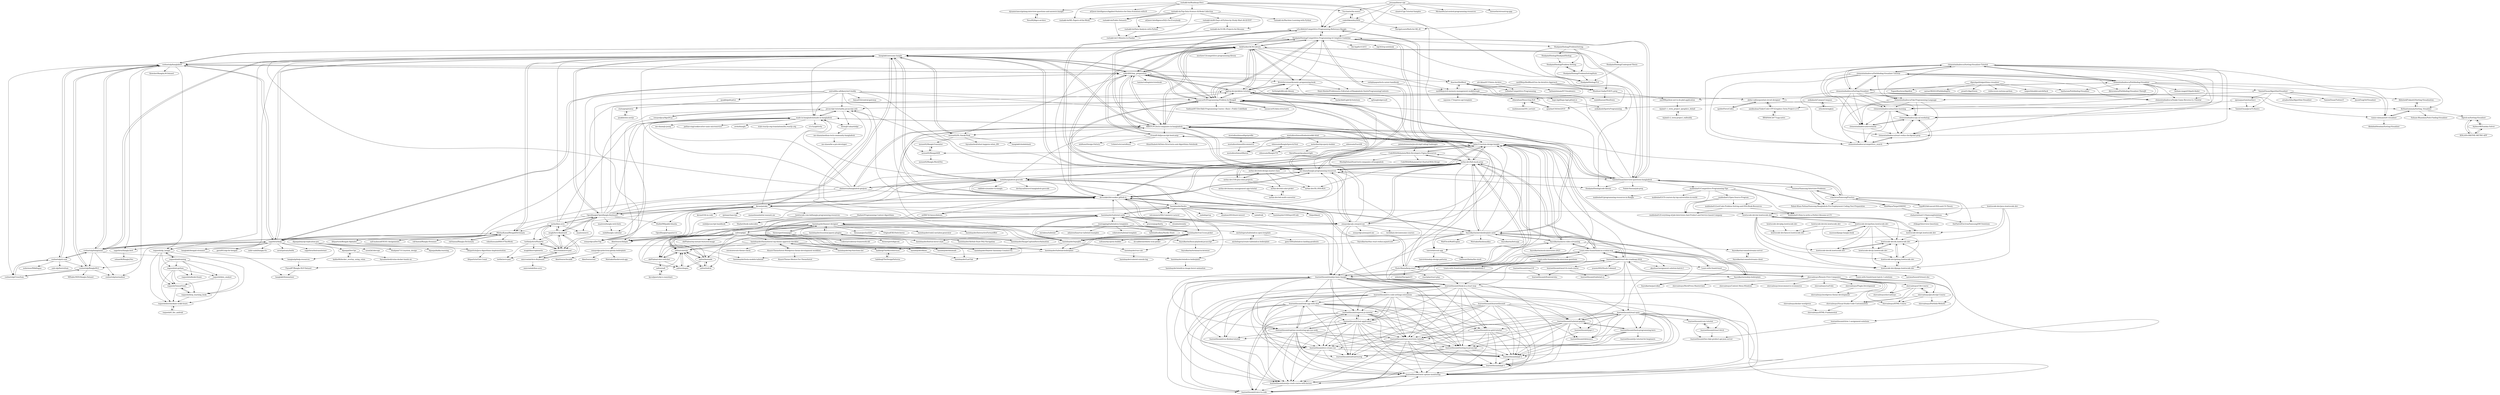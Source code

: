 digraph G {
"Tuccinator/hn-moocs" -> "codeitlikemiley/DSA"
"Tuccinator/hn-moocs" -> "n3o-d4rk3r/Competitive-Programming-Reference-Bangla"
"jesyspa/linear-cpp" -> "sinairv/Cpp-Tutorial-Samples" ["e"=1]
"jesyspa/linear-cpp" -> "Tuccinator/hn-moocs"
"jesyspa/linear-cpp" -> "codeitlikemiley/DSA"
"jesyspa/linear-cpp" -> "Michael0x2a/curated-programming-resources" ["e"=1]
"jesyspa/linear-cpp" -> "bewuethr/stroustrup-ppp" ["e"=1]
"jesyspa/linear-cpp" -> "n3o-d4rk3r/Competitive-Programming-Reference-Bangla"
"jesyspa/linear-cpp" -> "ShahjalalShohag/Competitive-Programming-A-Complete-Guideline"
"jesyspa/linear-cpp" -> "NavigoLearn/Math-for-ML-AI"
"AnikSarker/ACM-Library" -> "Bruteforceman/dynamic-progamming-book"
"AnikSarker/ACM-Library" -> "lightoj-dev/problem-tutorials"
"AnikSarker/ACM-Library" -> "Anachor/HellBent"
"AnikSarker/ACM-Library" -> "csebuetnlp/banglabert"
"AnikSarker/ACM-Library" -> "sabir4063/my_preparation"
"AnikSarker/ACM-Library" -> "ShahjalalShohag/Competitive-Programming-A-Complete-Guideline"
"AnikSarker/ACM-Library" -> "TamimEhsan/interview-questions-bangladesh"
"AnikSarker/ACM-Library" -> "hasancse91/Programming-Problem-In-Bengali"
"AnikSarker/ACM-Library" -> "me-shaon/bangla-programming-resources"
"AnikSarker/ACM-Library" -> "MBSTUPC/tech-companies-in-bangladesh"
"AnikSarker/ACM-Library" -> "Shah-Shishir/Problemsets-Editorials-of-Bangladesh-OnsiteProgrammingContests"
"AnikSarker/ACM-Library" -> "mochow13/competitive-programming-library" ["e"=1]
"AnikSarker/ACM-Library" -> "zarif98sjs/xv6-memory-management-walkthrough"
"AnikSarker/ACM-Library" -> "Mushtari-Sadia/TOEFL-prep"
"AnikSarker/ACM-Library" -> "banglakit/awesome-bangla"
"devsonket/devsonket.github.io" -> "me-shaon/bangla-programming-resources"
"devsonket/devsonket.github.io" -> "lahin31/system-design-bangla"
"devsonket/devsonket.github.io" -> "zonayedpca/js.zonayed.me"
"devsonket/devsonket.github.io" -> "learnwithsumit/think-in-a-react-way"
"devsonket/devsonket.github.io" -> "hasancse91/Programming-Problem-In-Bengali"
"devsonket/devsonket.github.io" -> "mrhm-dev/full-stack-army"
"devsonket/devsonket.github.io" -> "MBSTUPC/tech-companies-in-bangladesh"
"devsonket/devsonket.github.io" -> "nuhil/bangladesh-geocode"
"devsonket/devsonket.github.io" -> "OpenBangla/OpenBangla-Keyboard"
"devsonket/devsonket.github.io" -> "learnwithsumit/nodejs-basic-bangla"
"devsonket/devsonket.github.io" -> "hasinhayder/hydra"
"devsonket/devsonket.github.io" -> "StaticMania/keep-react"
"devsonket/devsonket.github.io" -> "foyzulkarim/mernboilerplate-antd"
"devsonket/devsonket.github.io" -> "ikrum/potaka"
"devsonket/devsonket.github.io" -> "banglakit/awesome-bangla"
"MBSTUPC/tech-companies-in-bangladesh" -> "lahin31/system-design-bangla"
"MBSTUPC/tech-companies-in-bangladesh" -> "TamimEhsan/interview-questions-bangladesh"
"MBSTUPC/tech-companies-in-bangladesh" -> "me-shaon/bangla-programming-resources"
"MBSTUPC/tech-companies-in-bangladesh" -> "made-in-bangladesh/made-in-bangladesh"
"MBSTUPC/tech-companies-in-bangladesh" -> "sabir4063/my_preparation"
"MBSTUPC/tech-companies-in-bangladesh" -> "devsonket/devsonket.github.io"
"MBSTUPC/tech-companies-in-bangladesh" -> "banglakit/awesome-bangla"
"MBSTUPC/tech-companies-in-bangladesh" -> "hasancse91/Programming-Problem-In-Bengali"
"MBSTUPC/tech-companies-in-bangladesh" -> "ShahjalalShohag/Competitive-Programming-A-Complete-Guideline"
"MBSTUPC/tech-companies-in-bangladesh" -> "AnikSarker/ACM-Library"
"MBSTUPC/tech-companies-in-bangladesh" -> "ifahimreza/bangladesh-geojson"
"MBSTUPC/tech-companies-in-bangladesh" -> "vivasoft-ltd/javascript-bootcamp"
"MBSTUPC/tech-companies-in-bangladesh" -> "mrhm-dev/full-stack-army"
"MBSTUPC/tech-companies-in-bangladesh" -> "lightoj-dev/problem-tutorials"
"MBSTUPC/tech-companies-in-bangladesh" -> "menon92/DL-Sneak-Peek"
"javascript-tutorial/bn.javascript.info" -> "made-in-bangladesh/made-in-bangladesh"
"javascript-tutorial/bn.javascript.info" -> "zonayedpca/DevTop"
"javascript-tutorial/bn.javascript.info" -> "zonayedpca/AlgoDS.js"
"javascript-tutorial/bn.javascript.info" -> "biswajit-saha/elolipi"
"raqueeb/ml-python" -> "raqueeb/TensorFlow2"
"raqueeb/ml-python" -> "raqueeb/mlbook-titanic"
"raqueeb/ml-python" -> "raqueeb/deep_learning_book"
"raqueeb/ml-python" -> "raqueeb/data_analyst"
"raqueeb/ml-python" -> "raqueeb/Intermediate-scikit-learn"
"mrhm-dev/money-management-app-tutorial" -> "mrhm-dev/wb-multi-converter"
"ifahimreza/bangladesh-geojson" -> "nuhil/bangladesh-geocode"
"ifahimreza/bangladesh-geojson" -> "MBSTUPC/tech-companies-in-bangladesh"
"ifahimreza/bangladesh-geojson" -> "made-in-bangladesh/made-in-bangladesh"
"ifahimreza/bangladesh-geojson" -> "lahin31/system-design-bangla"
"ifahimreza/bangladesh-geojson" -> "banglakit/awesome-bangla"
"ifahimreza/bangladesh-geojson" -> "AnikSarker/ACM-Library"
"ifahimreza/bangladesh-geojson" -> "sagorbrur/bnlp"
"ifahimreza/bangladesh-geojson" -> "devsonket/devsonket.github.io"
"ifahimreza/bangladesh-geojson" -> "AbmSourav/bdapis"
"nuhil/bangladesh-geocode" -> "ifahimreza/bangladesh-geojson"
"nuhil/bangladesh-geocode" -> "banglakit/awesome-bangla"
"nuhil/bangladesh-geocode" -> "lahin31/system-design-bangla"
"nuhil/bangladesh-geocode" -> "devsonket/devsonket.github.io"
"nuhil/bangladesh-geocode" -> "rakibdevs/number-to-bangla" ["e"=1]
"nuhil/bangladesh-geocode" -> "made-in-bangladesh/made-in-bangladesh"
"nuhil/bangladesh-geocode" -> "me-shaon/bangla-programming-resources"
"nuhil/bangladesh-geocode" -> "hasinhayder/hydra"
"nuhil/bangladesh-geocode" -> "devfaysal/laravel-bangladesh-geocode" ["e"=1]
"nuhil/bangladesh-geocode" -> "arif98741/laravelbdsms" ["e"=1]
"nuhil/bangladesh-geocode" -> "MBSTUPC/tech-companies-in-bangladesh"
"nuhil/bangladesh-geocode" -> "sslcommerz/SSLCommerz-Laravel" ["e"=1]
"nuhil/bangladesh-geocode" -> "Shipu/bkash" ["e"=1]
"nuhil/bangladesh-geocode" -> "AbmSourav/bdapis"
"nuhil/bangladesh-geocode" -> "ikrum/potaka"
"rosstopping/tailwindcss-templates" -> "michelegera/tailwindcss-open-template"
"rosstopping/tailwindcss-templates" -> "tailwindtoolbox/Nordic-Store" ["e"=1]
"rosstopping/tailwindcss-templates" -> "michdess/tailwind"
"rosstopping/tailwindcss-templates" -> "adamwathan/vue-tailwind-examples" ["e"=1]
"rosstopping/tailwindcss-templates" -> "colmtuite/tailwind-template" ["e"=1]
"rosstopping/tailwindcss-templates" -> "hasinhayder/tailwind-cards"
"raqueeb/mltraining" -> "raqueeb/nlp_bangla"
"raqueeb/mltraining" -> "raqueeb/ml-python"
"raqueeb/mltraining" -> "raqueeb/mlbook-titanic"
"raqueeb/mltraining" -> "raqueeb/data_analyst"
"raqueeb/mltraining" -> "raqueeb/TensorFlow2"
"raqueeb/mltraining" -> "raqueeb/deep_learning_book"
"hasinhayder/ImageCaptionHoverAnimation" -> "hasinhayder/essential-jquery-plugins"
"hasinhayder/ImageCaptionHoverAnimation" -> "hasinhayder/banner-designer"
"clementmihailescu/machine-learning" -> "clementmihailescu/js-ml-workshop"
"clementmihailescu/machine-learning" -> "clementmihailescu/competitive_search"
"clementmihailescu/machine-learning" -> "clementmihailescu/react-redux-checkpoint-prep"
"clementmihailescu/machine-learning" -> "clementmihailescu/investment"
"hasinhayder/essential-jquery-plugins" -> "hasinhayder/banner-designer"
"hasinhayder/essential-jquery-plugins" -> "zafree/colornip"
"hasinhayder/essential-jquery-plugins" -> "obiPlabon/color-switcher"
"hasinhayder/essential-jquery-plugins" -> "hasinhayder/Airbnb-Style-FAQ-Navigation"
"hasinhayder/essential-jquery-plugins" -> "hasinhayder/ImageCaptionHoverAnimation"
"hasinhayder/themeforest-wp-theme-approval-checklist" -> "hasinhayder/wp-functions-list"
"hasinhayder/themeforest-wp-theme-approval-checklist" -> "Ataurr/Themeforest-Wordpress-theme-development-workflow"
"hasinhayder/themeforest-wp-theme-approval-checklist" -> "hasinhayder/fifawc"
"hasinhayder/themeforest-wp-theme-approval-checklist" -> "obiPlabon/color-switcher"
"hasinhayder/themeforest-wp-theme-approval-checklist" -> "envato/envato-theme-check" ["e"=1]
"hasinhayder/themeforest-wp-theme-approval-checklist" -> "zafree/colornip"
"hasinhayder/themeforest-wp-theme-approval-checklist" -> "hasinhayder/fatalsafe"
"MohMaya/TargetSMSNG" -> "chaharnishant11/SamsungSolutions"
"raqueeb/deep_learning_book" -> "raqueeb/TensorFlow2"
"raqueeb/deep_learning_book" -> "raqueeb/Intermediate-scikit-learn"
"ArjArav98/Sudoku-Solver" -> "dipesh-m/Sorting-Visualizer"
"ArjArav98/Sudoku-Solver" -> "KISLAYA-SRI/THE-METRO-APP"
"hasinhayder/wp-functions-list" -> "hasinhayder/themeforest-wp-theme-approval-checklist"
"masnun/django-bangla-book" -> "howtocode-dev/python.howtocode.dev"
"zonayedpca/AlgoDS.js" -> "javascript-tutorial/bn.javascript.info"
"zonayedpca/AlgoDS.js" -> "zonayedpca/DevTop"
"made-in-bangladesh/made-in-bangladesh" -> "javascript-tutorial/bn.javascript.info"
"made-in-bangladesh/made-in-bangladesh" -> "stale-reactjs-org-translations/bn.reactjs.org"
"made-in-bangladesh/made-in-bangladesh" -> "nuhil/bangla-calendar"
"made-in-bangladesh/made-in-bangladesh" -> "biswajit-saha/elolipi"
"made-in-bangladesh/made-in-bangladesh" -> "s1s1ty/gittivity" ["e"=1]
"made-in-bangladesh/made-in-bangladesh" -> "MBSTUPC/tech-companies-in-bangladesh"
"made-in-bangladesh/made-in-bangladesh" -> "me-shaon/js-jsonq" ["e"=1]
"made-in-bangladesh/made-in-bangladesh" -> "pathao-eng/cookiecutter-sanic-microservice"
"made-in-bangladesh/made-in-bangladesh" -> "arsho/bangla"
"ajoydas/CSEfest2019" -> "sihatafnan/Dissecting-Xv6"
"hasinhayder/fifawc" -> "hasinhayder/LastTab"
"raqueeb/TensorFlow2" -> "raqueeb/Intermediate-scikit-learn"
"raqueeb/TensorFlow2" -> "raqueeb/deep_learning_book"
"ritikagr/Interview-Questions" -> "chaharnishant11/SamsungSolutions"
"Kethantummala/Sorting_Visualizer" -> "AbhishekPrakash5/Sorting-Visualization"
"Kethantummala/Sorting_Visualizer" -> "ramiz-rahman/sort-visualizer"
"Kethantummala/Sorting_Visualizer" -> "dipesh-m/Sorting-Visualizer"
"Kethantummala/Sorting_Visualizer" -> "Suhaan-Bhandary/Path-Finding-Visualizer"
"dipesh-m/Sorting-Visualizer" -> "ArjArav98/Sudoku-Solver"
"dipesh-m/Sorting-Visualizer" -> "KISLAYA-SRI/THE-METRO-APP"
"s-kachroo/SamsungPractice" -> "rsenwar/Samsung-Interview-Problems"
"s-kachroo/SamsungPractice" -> "Rahat-Khan-Pathan/Samsung-Bangladesh-Pre-Employment-Coding-Test-Preparation"
"s-kachroo/SamsungPractice" -> "MohMaya/TargetSMSNG"
"s-kachroo/SamsungPractice" -> "chaharnishant11/SamsungSolutions"
"s-kachroo/SamsungPractice" -> "TamimEhsan/interview-questions-bangladesh"
"s-kachroo/SamsungPractice" -> "teja963/Advanced-DSA-and-CS-Theory"
"s-kachroo/SamsungPractice" -> "thePairedElectron/SamsungSWCSolutions"
"s-kachroo/SamsungPractice" -> "MBSTUPC/tech-companies-in-bangladesh"
"ShahjalalShohag/Competitive-Programming-A-Complete-Guideline" -> "ShahjalalShohag/code-library" ["e"=1]
"ShahjalalShohag/Competitive-Programming-A-Complete-Guideline" -> "the-hyp0cr1t3/CC" ["e"=1]
"ShahjalalShohag/Competitive-Programming-A-Complete-Guideline" -> "me-shaon/bangla-programming-resources"
"ShahjalalShohag/Competitive-Programming-A-Complete-Guideline" -> "AnikSarker/ACM-Library"
"ShahjalalShohag/Competitive-Programming-A-Complete-Guideline" -> "n3o-d4rk3r/Competitive-Programming-Reference-Bangla"
"ShahjalalShohag/Competitive-Programming-A-Complete-Guideline" -> "TamimEhsan/interview-questions-bangladesh"
"ShahjalalShohag/Competitive-Programming-A-Complete-Guideline" -> "hasancse91/Programming-Problem-In-Bengali"
"ShahjalalShohag/Competitive-Programming-A-Complete-Guideline" -> "lahin31/system-design-bangla"
"ShahjalalShohag/Competitive-Programming-A-Complete-Guideline" -> "MBSTUPC/tech-companies-in-bangladesh"
"ShahjalalShohag/Competitive-Programming-A-Complete-Guideline" -> "sabir4063/my_preparation"
"ShahjalalShohag/Competitive-Programming-A-Complete-Guideline" -> "lightoj-dev/problem-tutorials"
"ShahjalalShohag/Competitive-Programming-A-Complete-Guideline" -> "Bruteforceman/dynamic-progamming-book"
"ShahjalalShohag/Competitive-Programming-A-Complete-Guideline" -> "ShahjalalShohag/ProblemSolving"
"ShahjalalShohag/Competitive-Programming-A-Complete-Guideline" -> "devsonket/devsonket.github.io"
"ShahjalalShohag/Competitive-Programming-A-Complete-Guideline" -> "bqi343/cp-notebook" ["e"=1]
"sagorbrur/bangla-bert" -> "soham96/Bangla2Vec"
"sagorbrur/bnlp" -> "banglakit/awesome-bangla"
"sagorbrur/bnlp" -> "csebuetnlp/banglabert"
"sagorbrur/bnlp" -> "csebuetnlp/banglanmt"
"sagorbrur/bnlp" -> "MinhasKamal/BengaliDictionary"
"sagorbrur/bnlp" -> "sagorbrur/bangla-bert"
"sagorbrur/bnlp" -> "goru001/nlp-for-bengali"
"sagorbrur/bnlp" -> "zabir-nabil/bangla-tts" ["e"=1]
"sagorbrur/bnlp" -> "csebuetnlp/BanglaNLG"
"sagorbrur/bnlp" -> "asraf-patoary/bnltk"
"sagorbrur/bnlp" -> "banglakit/bengali-stemmer"
"sagorbrur/bnlp" -> "raqueeb/nlp_bangla"
"sagorbrur/bnlp" -> "banglanlp/bnlp-resources"
"sagorbrur/bnlp" -> "sabir4063/my_preparation"
"sagorbrur/bnlp" -> "lightoj-dev/problem-tutorials"
"sagorbrur/bnlp" -> "sagorbrur/bntransformer"
"lifeparticle/Bengali-Alphabet" -> "lifeparticle/Java-Algorithms-Implementation"
"lifeparticle/Bengali-Alphabet" -> "Foysal87/Bangla-NLP-Dataset"
"biswajit-saha/elolipi" -> "me-shaon/medium-tech-community-bangladesh"
"Shafin098/pakhi-bhasha" -> "OpenBangla/rupantor-rs"
"clementmihailescu/Pathfinding-Visualizer-Tutorial" -> "clementmihailescu/Sorting-Visualizer-Tutorial"
"clementmihailescu/Pathfinding-Visualizer-Tutorial" -> "clementmihailescu/Pathfinding-Visualizer"
"clementmihailescu/Pathfinding-Visualizer-Tutorial" -> "clementmihailescu/Sorting-Visualizer"
"clementmihailescu/Pathfinding-Visualizer-Tutorial" -> "clementmihailescu/Oak-Programming-Language"
"clementmihailescu/Pathfinding-Visualizer-Tutorial" -> "clementmihailescu/machine-learning"
"clementmihailescu/Pathfinding-Visualizer-Tutorial" -> "clementmihailescu/Snake-Game-Reverse-LL-Tutorial"
"clementmihailescu/Pathfinding-Visualizer-Tutorial" -> "dhruvmisra/Pathfinding-Visualizer-ThreeJS" ["e"=1]
"clementmihailescu/Pathfinding-Visualizer-Tutorial" -> "clementmihailescu/competitive_search"
"clementmihailescu/Pathfinding-Visualizer-Tutorial" -> "clementmihailescu/js-ml-workshop"
"clementmihailescu/Pathfinding-Visualizer-Tutorial" -> "clementmihailescu/investment"
"rsenwar/Samsung-Interview-Problems" -> "s-kachroo/SamsungPractice"
"rsenwar/Samsung-Interview-Problems" -> "Rahat-Khan-Pathan/Samsung-Bangladesh-Pre-Employment-Coding-Test-Preparation"
"rsenwar/Samsung-Interview-Problems" -> "MohMaya/TargetSMSNG"
"zonayedpca/js.zonayed.me" -> "devsonket/devsonket.github.io"
"zonayedpca/js.zonayed.me" -> "learnwithsumit/nodejs-basic-bangla"
"zonayedpca/js.zonayed.me" -> "javascript-tutorial/bn.javascript.info"
"zonayedpca/js.zonayed.me" -> "me-shaon/bangla-programming-resources"
"zonayedpca/js.zonayed.me" -> "lahin31/system-design-bangla"
"zonayedpca/js.zonayed.me" -> "zonayedpca/zonayed.me"
"zonayedpca/js.zonayed.me" -> "techdiary-dev/awesome-courses"
"zonayedpca/js.zonayed.me" -> "learnwithsumit/think-in-a-react-way"
"zonayedpca/js.zonayed.me" -> "mrhm-dev/full-stack-army"
"zonayedpca/js.zonayed.me" -> "zonayedpca/DevTop"
"zonayedpca/js.zonayed.me" -> "hasancse91/Programming-Problem-In-Bengali"
"zonayedpca/js.zonayed.me" -> "AbmSourav/bdapis"
"zonayedpca/js.zonayed.me" -> "MBSTUPC/tech-companies-in-bangladesh"
"zonayedpca/js.zonayed.me" -> "foyzulkarim/mernboilerplate-antd"
"clementmihailescu/Sorting-Visualizer-Tutorial" -> "clementmihailescu/Pathfinding-Visualizer-Tutorial"
"clementmihailescu/Sorting-Visualizer-Tutorial" -> "clementmihailescu/Sorting-Visualizer"
"clementmihailescu/Sorting-Visualizer-Tutorial" -> "clementmihailescu/Pathfinding-Visualizer"
"clementmihailescu/Sorting-Visualizer-Tutorial" -> "clementmihailescu/Oak-Programming-Language"
"clementmihailescu/Sorting-Visualizer-Tutorial" -> "clementmihailescu/machine-learning"
"clementmihailescu/Sorting-Visualizer-Tutorial" -> "clementmihailescu/Snake-Game-Reverse-LL-Tutorial"
"clementmihailescu/Sorting-Visualizer-Tutorial" -> "clementmihailescu/competitive_search"
"clementmihailescu/Sorting-Visualizer-Tutorial" -> "clementmihailescu/js-ml-workshop"
"clementmihailescu/Sorting-Visualizer-Tutorial" -> "clementmihailescu/investment"
"clementmihailescu/Sorting-Visualizer-Tutorial" -> "clementmihailescu/react-redux-checkpoint-prep"
"clementmihailescu/Sorting-Visualizer-Tutorial" -> "ramiz-rahman/sort-visualizer"
"howtocode-dev/php.howtocode.dev" -> "howtocode-dev/laravel.howtocode.dev"
"menon92/DL-Sneak-Peek" -> "menon92/BanglaTranslator"
"menon92/DL-Sneak-Peek" -> "banglakit/awesome-bangla"
"menon92/DL-Sneak-Peek" -> "banglakit/shobdohash"
"menon92/DL-Sneak-Peek" -> "menon92/BangalASR"
"menon92/DL-Sneak-Peek" -> "faysalmehedi/what-happens-when_BN"
"n3o-d4rk3r/Competitive-Programming-Reference-Bangla" -> "ShahjalalShohag/Competitive-Programming-A-Complete-Guideline"
"n3o-d4rk3r/Competitive-Programming-Reference-Bangla" -> "hasancse91/Programming-Problem-In-Bengali"
"n3o-d4rk3r/Competitive-Programming-Reference-Bangla" -> "lahin31/system-design-bangla"
"n3o-d4rk3r/Competitive-Programming-Reference-Bangla" -> "me-shaon/bangla-programming-resources"
"n3o-d4rk3r/Competitive-Programming-Reference-Bangla" -> "AnikSarker/ACM-Library"
"omicronlab/avro-pad" -> "torifat/avro-pad"
"omicronlab/avro-pad" -> "omicronlab/Avro-Keyboard"
"omicronlab/avro-pad" -> "torifat/jsAvroPhonetic"
"omicronlab/avro-pad" -> "mugli/Avro-Keyboard"
"omicronlab/avro-pad" -> "sarim/ibus-avro"
"ramiz-rahman/sort-visualizer" -> "Kethantummala/Sorting_Visualizer"
"ramiz-rahman/sort-visualizer" -> "AbdallahHemdan/Sorting-Visualizer" ["e"=1]
"howtocode-dev/git.howtocode.dev" -> "howtocode-dev/ml.howtocode.dev"
"howtocode-dev/git.howtocode.dev" -> "howtocode-dev/ds.howtocode.dev"
"howtocode-dev/python.howtocode.dev" -> "howtocode-dev/ml.howtocode.dev"
"howtocode-dev/python.howtocode.dev" -> "howtocode-dev/ds.howtocode.dev"
"howtocode-dev/python.howtocode.dev" -> "howtocode-dev/git.howtocode.dev"
"howtocode-dev/python.howtocode.dev" -> "howtocode-dev/django.howtocode.dev"
"howtocode-dev/python.howtocode.dev" -> "howtocode-dev/laravel.howtocode.dev"
"howtocode-dev/python.howtocode.dev" -> "masnun/django-bangla-book"
"howtocode-dev/python.howtocode.dev" -> "howtocode-dev/dl.howtocode.dev"
"howtocode-dev/python.howtocode.dev" -> "howtocode-dev/js.howtocode.dev"
"sabir4063/my_preparation" -> "AnikSarker/ACM-Library"
"sabir4063/my_preparation" -> "rathijitpapon/tech-career-handbook"
"sabir4063/my_preparation" -> "vivasoft-ltd/javascript-bootcamp"
"sabir4063/my_preparation" -> "MBSTUPC/tech-companies-in-bangladesh"
"sabir4063/my_preparation" -> "lightoj-dev/problem-tutorials"
"sabir4063/my_preparation" -> "csebuetnlp/banglabert"
"sabir4063/my_preparation" -> "me-shaon/bangla-programming-resources"
"sabir4063/my_preparation" -> "sagorbrur/bnlp"
"sabir4063/my_preparation" -> "menon92/DL-Sneak-Peek"
"sabir4063/my_preparation" -> "banglakit/awesome-bangla"
"sabir4063/my_preparation" -> "hasancse91/Programming-Problem-In-Bengali"
"sabir4063/my_preparation" -> "tamim/codinginterviewbook"
"sabir4063/my_preparation" -> "ShahjalalShohag/Competitive-Programming-A-Complete-Guideline"
"sabir4063/my_preparation" -> "Bruteforceman/dynamic-progamming-book"
"sabir4063/my_preparation" -> "lahin31/system-design-bangla"
"howtocode-dev/sh.howtocode.dev" -> "howtocode-dev/laravel.howtocode.dev"
"howtocode-dev/sh.howtocode.dev" -> "howtocode-dev/golang.howtocode.dev"
"raqueeb/nlp_bangla" -> "raqueeb/deep_learning_book"
"raqueeb/nlp_bangla" -> "raqueeb/mltraining"
"raqueeb/nlp_bangla" -> "raqueeb/TensorFlow2"
"raqueeb/nlp_bangla" -> "raqueeb/Intermediate-scikit-learn"
"raqueeb/nlp_bangla" -> "raqueeb/ml-python"
"dipeshpatil/algorithms-visualiser" -> "YugantKachroo/Algoflow"
"dipeshpatil/algorithms-visualiser" -> "aarnav982023/PathfindingVis"
"dipeshpatil/algorithms-visualiser" -> "baeharam/Pathfinding-Visualizer"
"dipeshpatil/algorithms-visualiser" -> "pran01/AlgoVision"
"dipeshpatil/algorithms-visualiser" -> "rediscovery-io/remo-python"
"dipeshpatil/algorithms-visualiser" -> "sanjeethboddi/contribHack"
"me-shaon/medium-tech-community-bangladesh" -> "me-shaon/be-a-pro-developer"
"michelegera/tailwindcss-open-template" -> "gary149/tailwindcss-landing-gradients"
"michelegera/tailwindcss-open-template" -> "michelegera/create-tailwindcss-boilerplate"
"foyzulkarim/rbac-react-redux-aspnetcore" -> "habibsql/TheMicroServices"
"menon92/BanglaTranslator" -> "menon92/BangalASR"
"michelegera/create-tailwindcss-boilerplate" -> "michelegera/tailwindcss-open-template"
"AbmSourav/bdapis" -> "zonayedpca/electron-gatsby-boilerplate"
"baps-bgd/baps-bgd.github.io" -> "anikakash/SportsProgramming"
"howtocode-dev/golang.howtocode.dev" -> "howtocode-dev/ds.howtocode.dev"
"howtocode-dev/golang.howtocode.dev" -> "howtocode-dev/django.howtocode.dev"
"Anachor/HellBent" -> "Mushtari-Sadia/TOEFL-prep"
"Anachor/HellBent" -> "zarif98sjs/xv6-memory-management-walkthrough"
"Anachor/HellBent" -> "abdur-rafi/sequential-circuit-designer"
"Anachor/HellBent" -> "mahdihasnat/MooDown"
"Anachor/HellBent" -> "Lelbaba/Competitive-Programming"
"raqueeb/Intermediate-scikit-learn" -> "raqueeb/tf_lite_android"
"kyco/jquery.kyco.easyshare" -> "zafree/salt"
"torifat/jsAvroPhonetic" -> "torifat/avro-pad"
"torifat/jsAvroPhonetic" -> "mugli/libavrophonetic"
"torifat/jsAvroPhonetic" -> "omicronlab/avro-pad"
"lifeparticle/Java-Algorithms-Implementation" -> "lifeparticle/Gist-Count"
"hasinhayder/vue-calc" -> "hasinhayder/colored-console-log"
"zonayedpca/electron-gatsby-boilerplate" -> "AbmSourav/std"
"zonayedpca/electron-gatsby-boilerplate" -> "MuttakinHasib/covid-app"
"zonayedpca/electron-gatsby-boilerplate" -> "AbmSourav/localdb"
"howtocode-dev/java.howtocode.dev" -> "howtocode-dev/django.howtocode.dev"
"howtocode-dev/java.howtocode.dev" -> "howtocode-dev/ds.howtocode.dev"
"howtocode-dev/java.howtocode.dev" -> "howtocode-dev/git.howtocode.dev"
"howtocode-dev/java.howtocode.dev" -> "howtocode-dev/ml.howtocode.dev"
"howtocode-dev/ds.howtocode.dev" -> "howtocode-dev/golang.howtocode.dev"
"howtocode-dev/ds.howtocode.dev" -> "howtocode-dev/dl.howtocode.dev"
"howtocode-dev/ds.howtocode.dev" -> "howtocode-dev/js.howtocode.dev"
"raqueeb/tf_lite_android" -> "raqueeb/Intermediate-scikit-learn"
"habibsql/TheDesignPatterns" -> "habibsql/TheMicroServices"
"howtocode-dev/js.howtocode.dev" -> "howtocode-dev/ds.howtocode.dev"
"howtocode-dev/js.howtocode.dev" -> "howtocode-dev/golang.howtocode.dev"
"howtocode-dev/js.howtocode.dev" -> "howtocode-dev/django.howtocode.dev"
"howtocode-dev/django.howtocode.dev" -> "howtocode-dev/ds.howtocode.dev"
"howtocode-dev/django.howtocode.dev" -> "howtocode-dev/golang.howtocode.dev"
"mahimanzum/NN_Lecture" -> "sihatafnan/Dissecting-Xv6"
"learnwithsumit/express-js-tutorial" -> "learnwithsumit/next-uptime-monitoring"
"learnwithsumit/express-js-tutorial" -> "learnwithsumit/nextjs-crash-course-with-heroes"
"learnwithsumit/express-js-tutorial" -> "learnwithsumit/jspt-2"
"learnwithsumit/express-js-tutorial" -> "learnwithsumit/chat-application"
"learnwithsumit/express-js-tutorial" -> "learnwithsumit/testing-in-javascript"
"learnwithsumit/express-js-tutorial" -> "learnwithsumit/ice-cream-vue"
"learnwithsumit/express-js-tutorial" -> "learnwithsumit/sass-overview-tutorial"
"learnwithsumit/express-js-tutorial" -> "learnwithsumit/voice-to-code"
"learnwithsumit/express-js-tutorial" -> "learnwithsumit/jspt-1"
"TamimEhsan/AlgorithmVisualizer" -> "JasonFengGit/Visualizer" ["e"=1]
"TamimEhsan/AlgorithmVisualizer" -> "abdur-rafi/sequential-circuit-designer"
"TamimEhsan/AlgorithmVisualizer" -> "arnabuchiha/Algorithm-Visualizer"
"TamimEhsan/AlgorithmVisualizer" -> "TamimEhsan/Tuition-E"
"TamimEhsan/AlgorithmVisualizer" -> "TamimEhsan/JavaFX-Basics"
"TamimEhsan/AlgorithmVisualizer" -> "zarif98sjs/how-not-to-do-phd-application"
"TamimEhsan/AlgorithmVisualizer" -> "openaquarium/marlincv"
"TamimEhsan/AlgorithmVisualizer" -> "AbhishekPrakash5/Sorting-Visualization"
"hasinhayder/banner-designer" -> "hasinhayder/essential-jquery-plugins"
"hasinhayder/banner-designer" -> "hasinhayder/LastTab"
"hasinhayder/banner-designer" -> "hasinhayder/button-hover-style"
"hasinhayder/banner-designer" -> "zafree/bootaide"
"hasinhayder/banner-designer" -> "zafree/pilpil"
"hasinhayder/banner-designer" -> "zafree/shapes"
"hasinhayder/banner-designer" -> "themexpert/onepager"
"hasinhayder/banner-designer" -> "hasinhayder/vue3-icon-picker"
"hasinhayder/banner-designer" -> "theanam/pochaslider"
"hasinhayder/banner-designer" -> "zafree/colornip"
"hasinhayder/banner-designer" -> "hasinhayder/fatalsafe"
"hasinhayder/banner-designer" -> "hasinhayder/wpsqlite"
"hasinhayder/banner-designer" -> "OriginalEXE/Switcheroo"
"hasinhayder/banner-designer" -> "hasinhayder/cmb2-metabox-generator"
"hasinhayder/banner-designer" -> "hasinhayder/InteractiveForwardBot"
"KISLAYA-SRI/THE-METRO-APP" -> "dipesh-m/Sorting-Visualizer"
"KISLAYA-SRI/THE-METRO-APP" -> "ArjArav98/Sudoku-Solver"
"learnwithsumit/think-in-a-react-way" -> "learnwithsumit/express-js-tutorial"
"learnwithsumit/think-in-a-react-way" -> "learnwithsumit/nodejs-basic-bangla"
"learnwithsumit/think-in-a-react-way" -> "learnwithsumit/uptime-monitoring-api-raw-node"
"learnwithsumit/think-in-a-react-way" -> "learnwithsumit/chat-application"
"learnwithsumit/think-in-a-react-way" -> "learnwithsumit/react-quiz"
"learnwithsumit/think-in-a-react-way" -> "learnwithsumit/vs-code-settings-extensions"
"learnwithsumit/think-in-a-react-way" -> "learnwithsumit/css-grid-tutorial"
"learnwithsumit/think-in-a-react-way" -> "learnwithsumit/tailwind-playlist"
"learnwithsumit/think-in-a-react-way" -> "learnwithsumit/learnwithsumit"
"learnwithsumit/think-in-a-react-way" -> "learnwithsumit/testing-in-javascript"
"learnwithsumit/think-in-a-react-way" -> "learnwithsumit/todo-app-with-dom"
"learnwithsumit/think-in-a-react-way" -> "learnwithsumit/sass-overview-tutorial"
"learnwithsumit/think-in-a-react-way" -> "learnwithsumit/nextjs-crash-course-with-heroes"
"learnwithsumit/think-in-a-react-way" -> "learnwithsumit/next-uptime-monitoring"
"learnwithsumit/think-in-a-react-way" -> "learnwithsumit/ice-cream-vue"
"learnwithsumit/chat-application" -> "learnwithsumit/express-js-tutorial"
"learnwithsumit/chat-application" -> "learnwithsumit/next-uptime-monitoring"
"learnwithsumit/chat-application" -> "learnwithsumit/testing-in-javascript"
"learnwithsumit/chat-application" -> "learnwithsumit/sass-overview-tutorial"
"learnwithsumit/chat-application" -> "learnwithsumit/nextjs-crash-course-with-heroes"
"learnwithsumit/chat-application" -> "learnwithsumit/voice-to-code"
"learnwithsumit/chat-application" -> "learnwithsumit/jspt-2"
"learnwithsumit/chat-application" -> "learnwithsumit/ice-cream-vue"
"learnwithsumit/chat-application" -> "learnwithsumit/jspt-1"
"learnwithsumit/chat-application" -> "learnwithsumit/adriantwarog"
"learnwithsumit/chat-application" -> "learnwithsumit/uptime-monitoring-api-raw-node"
"learnwithsumit/nodejs-basic-bangla" -> "learnwithsumit/express-js-tutorial"
"learnwithsumit/nodejs-basic-bangla" -> "learnwithsumit/uptime-monitoring-api-raw-node"
"learnwithsumit/nodejs-basic-bangla" -> "learnwithsumit/vs-code-settings-extensions"
"learnwithsumit/nodejs-basic-bangla" -> "learnwithsumit/think-in-a-react-way"
"learnwithsumit/nodejs-basic-bangla" -> "learnwithsumit/chat-application"
"learnwithsumit/nodejs-basic-bangla" -> "learnwithsumit/nextjs-crash-course-with-heroes"
"learnwithsumit/nodejs-basic-bangla" -> "learnwithsumit/todo-app-with-dom"
"learnwithsumit/nodejs-basic-bangla" -> "learnwithsumit/next-uptime-monitoring"
"learnwithsumit/nodejs-basic-bangla" -> "learnwithsumit/css-grid-tutorial"
"learnwithsumit/nodejs-basic-bangla" -> "learnwithsumit/voice-to-code"
"learnwithsumit/nodejs-basic-bangla" -> "learnwithsumit/testing-in-javascript"
"learnwithsumit/nodejs-basic-bangla" -> "learnwithsumit/sass-overview-tutorial"
"learnwithsumit/nodejs-basic-bangla" -> "learnwithsumit/ice-cream-vue"
"learnwithsumit/nodejs-basic-bangla" -> "learnwithsumit/jspt-1"
"learnwithsumit/nodejs-basic-bangla" -> "learnwithsumit/css-flexbox-tutorial"
"foyzulkarim/mernboilerplate-antd" -> "foyzulkarim/mern-video-streaming"
"foyzulkarim/mernboilerplate-antd" -> "foyzulkarim/linux-playbook-javascript"
"foyzulkarim/mernboilerplate-antd" -> "foyzulkarim/parcelkoi"
"foyzulkarim/mernboilerplate-antd" -> "foyzulkarim/nodejs-boilerplate"
"foyzulkarim/mernboilerplate-antd" -> "learnwithsumit/nodejs-basic-bangla"
"foyzulkarim/mernboilerplate-antd" -> "devsonket/devsonket.github.io"
"foyzulkarim/mernboilerplate-antd" -> "lahin31/system-design-bangla"
"foyzulkarim/mernboilerplate-antd" -> "WaftTech/WaftEngine" ["e"=1]
"foyzulkarim/mernboilerplate-antd" -> "hasancse91/Programming-Problem-In-Bengali"
"foyzulkarim/mernboilerplate-antd" -> "tanvirrb/event-app"
"foyzulkarim/mernboilerplate-antd" -> "MuttakinHasib/anafiya"
"foyzulkarim/mernboilerplate-antd" -> "mrhm-dev/full-stack-army"
"foyzulkarim/mernboilerplate-antd" -> "vivasoft-ltd/javascript-bootcamp"
"foyzulkarim/mernboilerplate-antd" -> "foyzulkarim/rbac-react-redux-aspnetcore"
"foyzulkarim/mernboilerplate-antd" -> "foyzulkarim/botsapp"
"learnwithsumit/nextjs-crash-course-with-heroes" -> "learnwithsumit/next-uptime-monitoring"
"learnwithsumit/nextjs-crash-course-with-heroes" -> "learnwithsumit/voice-to-code"
"shovoalways/Visual-Studio-Code-Customization" -> "shovoalways/HTML-Fundamental"
"rathijitpapon/tech-career-handbook" -> "zarif98sjs/xv6-memory-management-walkthrough"
"csebuetnlp/banglanmt" -> "csebuetnlp/banglabert"
"csebuetnlp/banglanmt" -> "csebuetnlp/BanglaNLG"
"csebuetnlp/banglanmt" -> "sagorbrur/bnlp"
"csebuetnlp/banglanmt" -> "csebuetnlp/xl-sum"
"csebuetnlp/banglanmt" -> "banglanlp/bnlp-resources"
"csebuetnlp/banglanmt" -> "MinhasKamal/BengaliDictionary"
"csebuetnlp/banglanmt" -> "banglakit/awesome-bangla"
"csebuetnlp/banglanmt" -> "csebuetnlp/normalizer"
"codeitlikemiley/DSA" -> "Tuccinator/hn-moocs"
"codeitlikemiley/DSA" -> "NavigoLearn/Math-for-ML-AI"
"codeitlikemiley/DSA" -> "n3o-d4rk3r/Competitive-Programming-Reference-Bangla"
"hasinhayder/tailwind-cards" -> "hasinhayder/tailwind-boilerplate"
"hasinhayder/tailwind-cards" -> "hasinhayder/wpsqlite"
"hasinhayder/tailwind-cards" -> "hasinhayder/vue3-icon-picker"
"hasinhayder/tailwind-cards" -> "hasinhayder/hydra"
"hasinhayder/tailwind-cards" -> "praveenjuge/kutty" ["e"=1]
"hasinhayder/tailwind-cards" -> "hasinhayder/tesla-modelx-tailwind"
"hasinhayder/tailwind-cards" -> "devsonket/devsonket.github.io"
"hasinhayder/tailwind-cards" -> "rosstopping/tailwindcss-templates"
"hasinhayder/tailwind-cards" -> "hasinhayder/windicss-boilerplate"
"hasinhayder/tailwind-cards" -> "javascript-tutorial/bn.javascript.info"
"hasinhayder/tailwind-cards" -> "zonayedpca/js.zonayed.me"
"hasinhayder/tailwind-cards" -> "hasinhayder/banner-designer"
"hasinhayder/tailwind-cards" -> "xtendui/xtendui" ["e"=1]
"hasinhayder/tailwind-cards" -> "learnwithsumit/nodejs-basic-bangla"
"lahin31/system-design-bangla" -> "me-shaon/bangla-programming-resources"
"lahin31/system-design-bangla" -> "devsonket/devsonket.github.io"
"lahin31/system-design-bangla" -> "MBSTUPC/tech-companies-in-bangladesh"
"lahin31/system-design-bangla" -> "mrhm-dev/full-stack-army"
"lahin31/system-design-bangla" -> "TamimEhsan/interview-questions-bangladesh"
"lahin31/system-design-bangla" -> "hasancse91/Programming-Problem-In-Bengali"
"lahin31/system-design-bangla" -> "nuhil/bangladesh-geocode"
"lahin31/system-design-bangla" -> "foyzulkarim/mern-video-streaming"
"lahin31/system-design-bangla" -> "StaticMania/keep-react"
"lahin31/system-design-bangla" -> "foyzulkarim/nodejs-boilerplate"
"lahin31/system-design-bangla" -> "vivasoft-ltd/javascript-bootcamp"
"lahin31/system-design-bangla" -> "ShahjalalShohag/Competitive-Programming-A-Complete-Guideline"
"lahin31/system-design-bangla" -> "learnwithsumit/think-in-a-react-way"
"lahin31/system-design-bangla" -> "CodeWithMohaimin/Web-Developers-Figma-Resources"
"lahin31/system-design-bangla" -> "n3o-d4rk3r/Competitive-Programming-Reference-Bangla"
"hasinhayder/vue3-icon-picker" -> "hasinhayder/wpsqlite"
"hasinhayder/vue3-icon-picker" -> "hasinhayder/vue-calc"
"hasinhayder/vue3-icon-picker" -> "hasinhayder/tailwind-boilerplate"
"hasinhayder/vue3-icon-picker" -> "AbmSourav/bdapis"
"hasinhayder/vue3-icon-picker" -> "hasinhayder/tailwind-cards"
"hasinhayder/vue3-icon-picker" -> "sh-sabbir/aesthetic-icon-picker"
"hasinhayder/vue3-icon-picker" -> "sultann/wp-query-builder"
"hasinhayder/vue3-icon-picker" -> "hasinhayder/banner-designer"
"hasinhayder/vue3-icon-picker" -> "zonayedpca/DevTop"
"AbhishekPrakash5/Sorting-Visualization" -> "Kethantummala/Sorting_Visualizer"
"sarim/ibus-avro" -> "OpenBangla/OpenBangla-Keyboard"
"sarim/ibus-avro" -> "omicronlab/avro-pad"
"sarim/ibus-avro" -> "mugli/Avro-Keyboard"
"sarim/ibus-avro" -> "banglakit/awesome-bangla"
"sarim/ibus-avro" -> "made-in-bangladesh/made-in-bangladesh"
"sarim/ibus-avro" -> "MinhasKamal/BengaliDictionary"
"sarim/ibus-avro" -> "torifat/jsAvroPhonetic"
"sarim/ibus-avro" -> "maateen/avro"
"sarim/ibus-avro" -> "ikrum/potaka"
"csebuetnlp/xl-sum" -> "csebuetnlp/CrossSum"
"csebuetnlp/xl-sum" -> "csebuetnlp/banglabert"
"csebuetnlp/xl-sum" -> "csebuetnlp/BanglaNLG"
"csebuetnlp/xl-sum" -> "esdurmus/Wikilingua"
"csebuetnlp/xl-sum" -> "csebuetnlp/banglanmt"
"csebuetnlp/xl-sum" -> "yale-nlp/InstruSum"
"learnwithsumit/css-grid-tutorial" -> "learnwithsumit/next-uptime-monitoring"
"learnwithsumit/css-grid-tutorial" -> "learnwithsumit/css-flexbox-tutorial"
"learnwithsumit/css-grid-tutorial" -> "learnwithsumit/sass-overview-tutorial"
"learnwithsumit/css-grid-tutorial" -> "learnwithsumit/nextjs-crash-course-with-heroes"
"learnwithsumit/css-grid-tutorial" -> "learnwithsumit/jspt-2"
"learnwithsumit/css-grid-tutorial" -> "learnwithsumit/testing-in-javascript"
"learnwithsumit/css-grid-tutorial" -> "learnwithsumit/jspt-1"
"menon92/BangalASR" -> "menon92/Bangla-Word2Vec"
"menon92/BangalASR" -> "menon92/BanglaTranslator"
"hasinhayder/wpsqlite" -> "hasinhayder/vue3-icon-picker"
"hasinhayder/wpsqlite" -> "javascript-tutorial/bn.javascript.info"
"hasinhayder/wpsqlite" -> "hasinhayder/tailwind-cards"
"hasinhayder/wpsqlite" -> "hasinhayder/tailwind-boilerplate"
"hasinhayder/wpsqlite" -> "hasinhayder/Shared-Taxonomy-Counter-Fix"
"hasinhayder/wpsqlite" -> "hasinhayder/vue-calc"
"clementmihailescu/Snake-Game-Reverse-LL-Tutorial" -> "clementmihailescu/react-redux-checkpoint-prep"
"zafree/shapes" -> "zafree/colornip"
"learnwithsumit/vs-code-settings-extensions" -> "learnwithsumit/nextjs-crash-course-with-heroes"
"learnwithsumit/vs-code-settings-extensions" -> "learnwithsumit/next-uptime-monitoring"
"learnwithsumit/vs-code-settings-extensions" -> "learnwithsumit/voice-to-code"
"learnwithsumit/vs-code-settings-extensions" -> "learnwithsumit/jspt-1"
"learnwithsumit/vs-code-settings-extensions" -> "learnwithsumit/testing-in-javascript"
"learnwithsumit/vs-code-settings-extensions" -> "learnwithsumit/jspt-2"
"learnwithsumit/vs-code-settings-extensions" -> "learnwithsumit/sass-overview-tutorial"
"learnwithsumit/vs-code-settings-extensions" -> "learnwithsumit/ice-cream-vue"
"learnwithsumit/vs-code-settings-extensions" -> "learnwithsumit/css-flexbox-tutorial"
"learnwithsumit/vs-code-settings-extensions" -> "learnwithsumit/todo-app-with-dom"
"learnwithsumit/vs-code-settings-extensions" -> "learnwithsumit/express-js-tutorial"
"learnwithsumit/vs-code-settings-extensions" -> "learnwithsumit/adriantwarog"
"learnwithsumit/vs-code-settings-extensions" -> "learnwithsumit/debounce"
"learnwithsumit/vs-code-settings-extensions" -> "learnwithsumit/chat-application"
"learnwithsumit/vs-code-settings-extensions" -> "learnwithsumit/css-grid-tutorial"
"Bruteforceman/dynamic-progamming-book" -> "AnikSarker/ACM-Library"
"Bruteforceman/dynamic-progamming-book" -> "lightoj-dev/problem-tutorials"
"Bruteforceman/dynamic-progamming-book" -> "Shah-Shishir/Problemsets-Editorials-of-Bangladesh-OnsiteProgrammingContests"
"Bruteforceman/dynamic-progamming-book" -> "forthright48/code-library"
"ShahjalalShohag/ProblemSolving" -> "ShahjalalShohag/Problem-Setting"
"ShahjalalShohag/ProblemSolving" -> "ShahjalalShohag/ShahjalalShohag"
"ShahjalalShohag/ProblemSolving" -> "ShahjalalShohag/Undergrad-Thesis"
"ShahjalalShohag/ProblemSolving" -> "ShahjalalShohag/TLE"
"ShahjalalShohag/ProblemSolving" -> "ShahjalalShohag/ProblemSolvingStats"
"chaharnishant11/SamsungSolutions" -> "ritikagr/Interview-Questions"
"chaharnishant11/SamsungSolutions" -> "thePairedElectron/SamsungSWCSolutions"
"lightoj-dev/problem-tutorials" -> "AnikSarker/ACM-Library"
"lightoj-dev/problem-tutorials" -> "Bruteforceman/dynamic-progamming-book"
"lightoj-dev/problem-tutorials" -> "baps-bgd/baps-bgd.github.io"
"lightoj-dev/problem-tutorials" -> "hasancse91/Programming-Problem-In-Bengali"
"lightoj-dev/problem-tutorials" -> "hackerkid/LightOJ-Solutions"
"lightoj-dev/problem-tutorials" -> "sabir4063/my_preparation"
"lightoj-dev/problem-tutorials" -> "sgtlaugh/algovault" ["e"=1]
"ShahjalalShohag/Undergrad-Thesis" -> "ShahjalalShohag/TLE"
"learnwithsumit/learnwithsumit" -> "learnwithsumit/sass-overview-tutorial"
"learnwithsumit/learnwithsumit" -> "learnwithsumit/jspt-2"
"learnwithsumit/learnwithsumit" -> "learnwithsumit/testing-in-javascript"
"learnwithsumit/learnwithsumit" -> "learnwithsumit/chat-application"
"learnwithsumit/learnwithsumit" -> "learnwithsumit/jspt-1"
"learnwithsumit/learnwithsumit" -> "learnwithsumit/express-js-tutorial"
"learnwithsumit/learnwithsumit" -> "learnwithsumit/debounce"
"learnwithsumit/learnwithsumit" -> "learnwithsumit/ice-cream-vue"
"learnwithsumit/learnwithsumit" -> "learnwithsumit/adriantwarog"
"learnwithsumit/learnwithsumit" -> "learnwithsumit/tailwind-playlist"
"learnwithsumit/learnwithsumit" -> "learnwithsumit/jspt-3"
"hasinhayder/tailwind-boilerplate" -> "hasinhayder/windicss-boilerplate"
"hasinhayder/tailwind-boilerplate" -> "hasinhayder/tailwind-cards"
"hasinhayder/tailwind-boilerplate" -> "hasinhayder/tesla-modelx-tailwind"
"hasinhayder/tailwind-boilerplate" -> "hasinhayder/vue3-icon-picker"
"banglanlp/bnlp-resources" -> "Foysal87/Bangla-NLP-Dataset"
"Foysal87/Bangla-NLP-Dataset" -> "banglakit/lemmatizer"
"hasinhayder/windicss-boilerplate" -> "hasinhayder/windicss-image-hover-animation"
"zarif98sjs/RedBlackTree-An-Intuitive-Approach" -> "ajoydas/CSEfest2019"
"zarif98sjs/RedBlackTree-An-Intuitive-Approach" -> "sihatafnan/Dissecting-Xv6"
"zarif98sjs/RedBlackTree-An-Intuitive-Approach" -> "zarif98sjs/xv6-memory-management-walkthrough"
"zarif98sjs/RedBlackTree-An-Intuitive-Approach" -> "Mushtari-Sadia/TOEFL-prep"
"BRAINIAC2677/cpp-notes" -> "aaniksahaa/TinkerCode-CPP-iGraphics-Term-Project-L1T1"
"learnwithsumit/sass-overview-tutorial" -> "learnwithsumit/next-uptime-monitoring"
"learnwithsumit/sass-overview-tutorial" -> "learnwithsumit/jspt-2"
"learnwithsumit/sass-overview-tutorial" -> "learnwithsumit/adriantwarog"
"learnwithsumit/sass-overview-tutorial" -> "learnwithsumit/ice-cream-vue"
"learnwithsumit/sass-overview-tutorial" -> "learnwithsumit/testing-in-javascript"
"learnwithsumit/sass-overview-tutorial" -> "learnwithsumit/jspt-1"
"learnwithsumit/sass-overview-tutorial" -> "learnwithsumit/nextjs-crash-course-with-heroes"
"learnwithsumit/sass-overview-tutorial" -> "learnwithsumit/voice-to-code"
"learnwithsumit/uptime-monitoring-api-raw-node" -> "learnwithsumit/next-uptime-monitoring"
"learnwithsumit/uptime-monitoring-api-raw-node" -> "learnwithsumit/voice-to-code"
"learnwithsumit/uptime-monitoring-api-raw-node" -> "learnwithsumit/ice-cream-vue"
"learnwithsumit/uptime-monitoring-api-raw-node" -> "learnwithsumit/express-js-tutorial"
"learnwithsumit/uptime-monitoring-api-raw-node" -> "learnwithsumit/nextjs-crash-course-with-heroes"
"learnwithsumit/uptime-monitoring-api-raw-node" -> "learnwithsumit/sass-overview-tutorial"
"learnwithsumit/uptime-monitoring-api-raw-node" -> "learnwithsumit/todo-app-with-dom"
"learnwithsumit/uptime-monitoring-api-raw-node" -> "learnwithsumit/testing-in-javascript"
"learnwithsumit/uptime-monitoring-api-raw-node" -> "learnwithsumit/adriantwarog"
"learnwithsumit/uptime-monitoring-api-raw-node" -> "learnwithsumit/jspt-1"
"learnwithsumit/uptime-monitoring-api-raw-node" -> "learnwithsumit/chat-application"
"learnwithsumit/uptime-monitoring-api-raw-node" -> "learnwithsumit/jspt-2"
"learnwithsumit/uptime-monitoring-api-raw-node" -> "learnwithsumit/css-flexbox-tutorial"
"ShahjalalShohag/ShahjalalShohag" -> "ShahjalalShohag/Problem-Setting"
"zafree/bootaide" -> "zafree/tedvid"
"zafree/bootaide" -> "zafree/colornip"
"zafree/bootaide" -> "zafree/shapes"
"learnwithsumit/jspt-3" -> "learnwithsumit/jspt-2"
"learnwithsumit/todo-app-with-dom" -> "learnwithsumit/next-uptime-monitoring"
"learnwithsumit/todo-app-with-dom" -> "learnwithsumit/nextjs-crash-course-with-heroes"
"learnwithsumit/todo-app-with-dom" -> "learnwithsumit/voice-to-code"
"learnwithsumit/todo-app-with-dom" -> "learnwithsumit/jspt-1"
"learnwithsumit/todo-app-with-dom" -> "learnwithsumit/jspt-2"
"learnwithsumit/todo-app-with-dom" -> "learnwithsumit/ice-cream-vue"
"learnwithsumit/todo-app-with-dom" -> "learnwithsumit/testing-in-javascript"
"learnwithsumit/todo-app-with-dom" -> "learnwithsumit/uptime-monitoring-api-raw-node"
"learnwithsumit/todo-app-with-dom" -> "learnwithsumit/express-js-tutorial"
"learnwithsumit/todo-app-with-dom" -> "learnwithsumit/sass-overview-tutorial"
"learnwithsumit/todo-app-with-dom" -> "learnwithsumit/css-grid-tutorial"
"learnwithsumit/todo-app-with-dom" -> "learnwithsumit/css-flexbox-tutorial"
"learnwithsumit/todo-app-with-dom" -> "learnwithsumit/adriantwarog"
"upobir/ForceCodes" -> "abdur-rafi/sequential-circuit-designer"
"raqueeb/data_analyst" -> "raqueeb/Intermediate-scikit-learn"
"raqueeb/data_analyst" -> "raqueeb/TensorFlow2"
"habibsql/TheMicroServices" -> "habibsql/TheDesignPatterns"
"learnwithsumit/voice-to-code" -> "learnwithsumit/next-uptime-monitoring"
"learnwithsumit/jspt-2" -> "learnwithsumit/next-uptime-monitoring"
"learnwithsumit/jspt-2" -> "learnwithsumit/jspt-1"
"learnwithsumit/jspt-1" -> "learnwithsumit/jspt-2"
"learnwithsumit/jspt-1" -> "learnwithsumit/next-uptime-monitoring"
"ShahjalalShohag/ProblemSolvingStats" -> "ShahjalalShohag/Problem-Setting"
"ShahjalalShohag/ProblemSolvingStats" -> "ShahjalalShohag/TLE"
"learnwithsumit/testing-in-javascript" -> "learnwithsumit/next-uptime-monitoring"
"learnwithsumit/testing-in-javascript" -> "learnwithsumit/jspt-2"
"learnwithsumit/testing-in-javascript" -> "learnwithsumit/nextjs-crash-course-with-heroes"
"learnwithsumit/testing-in-javascript" -> "learnwithsumit/jspt-1"
"learnwithsumit/testing-in-javascript" -> "learnwithsumit/adriantwarog"
"learnwithsumit/ice-cream-vue" -> "learnwithsumit/next-uptime-monitoring"
"learnwithsumit/ice-cream-vue" -> "learnwithsumit/adriantwarog"
"learnwithsumit/ice-cream-vue" -> "learnwithsumit/nextjs-crash-course-with-heroes"
"learnwithsumit/ice-cream-vue" -> "learnwithsumit/jspt-2"
"learnwithsumit/next-uptime-monitoring" -> "learnwithsumit/nextjs-crash-course-with-heroes"
"ShahjalalShohag/Problem-Setting" -> "ShahjalalShohag/TLE"
"ShahjalalShohag/Problem-Setting" -> "ShahjalalShohag/ProblemSolvingStats"
"themexpert/onepager" -> "hasinhayder/banner-designer"
"themexpert/onepager" -> "zafree/bootaide"
"themexpert/onepager" -> "themexpert/digicom"
"themexpert/onepager" -> "Codestar/codestar-framework-old" ["e"=1]
"mrhm-dev/full-stack-army" -> "mrhm-dev/web-design-master-class"
"mrhm-dev/full-stack-army" -> "mrhm-dev/100-plus-dom-projects"
"mrhm-dev/full-stack-army" -> "lahin31/system-design-bangla"
"mrhm-dev/full-stack-army" -> "learnwithsumit/nodejs-basic-bangla"
"mrhm-dev/full-stack-army" -> "learnwithsumit/think-in-a-react-way"
"mrhm-dev/full-stack-army" -> "Learn-with-Sumit/think-in-a-redux-way"
"mrhm-dev/full-stack-army" -> "devsonket/devsonket.github.io"
"mrhm-dev/full-stack-army" -> "me-shaon/bangla-programming-resources"
"mrhm-dev/full-stack-army" -> "learnwithsumit/react-dev-roadmap-2024"
"mrhm-dev/full-stack-army" -> "mrhm-dev/SL-DSA-B2A"
"mrhm-dev/full-stack-army" -> "CodeWithMohaimin/Web-Developers-Figma-Resources"
"mrhm-dev/full-stack-army" -> "MBSTUPC/tech-companies-in-bangladesh"
"mrhm-dev/full-stack-army" -> "foyzulkarim/mernboilerplate-antd"
"mrhm-dev/full-stack-army" -> "StaticMania/keep-react"
"mrhm-dev/full-stack-army" -> "zonayedpca/js.zonayed.me"
"hasinhayder/hydra" -> "arif98741/laravelbdsms" ["e"=1]
"hasinhayder/hydra" -> "devsonket/devsonket.github.io"
"hasinhayder/hydra" -> "hasinhayder/tailwind-cards"
"hasinhayder/hydra" -> "nuhil/bangladesh-geocode"
"hasinhayder/hydra" -> "hasinhayder/tailwind-boilerplate"
"hasinhayder/hydra" -> "hasinhayder/wpsqlite"
"hasinhayder/hydra" -> "Shipu/bkash" ["e"=1]
"hasinhayder/hydra" -> "hasinhayder/vue3-icon-picker"
"hasinhayder/hydra" -> "nahid/talk" ["e"=1]
"hasinhayder/hydra" -> "lahin31/system-design-bangla"
"hasinhayder/hydra" -> "hasinhayder/100DaysOfCode"
"hasinhayder/hydra" -> "sslcommerz/SSLCommerz-Laravel" ["e"=1]
"hasinhayder/hydra" -> "me-shaon/bangla-programming-resources"
"hasinhayder/hydra" -> "nahid/qarray" ["e"=1]
"hasinhayder/hydra" -> "alnahian2003/learn-laravel" ["e"=1]
"learnwithsumit/react-quiz" -> "learnwithsumit/jspt-3"
"learnwithsumit/react-quiz" -> "learnwithsumit/tailwind-playlist"
"learnwithsumit/react-quiz" -> "learnwithsumit/jspt-2"
"learnwithsumit/react-quiz" -> "learnwithsumit/testing-in-javascript"
"learnwithsumit/react-quiz" -> "learnwithsumit/debounce"
"learnwithsumit/react-quiz" -> "learnwithsumit/jspt-1"
"learnwithsumit/react-quiz" -> "learnwithsumit/ice-cream-vue"
"learnwithsumit/react-quiz" -> "learnwithsumit/sass-overview-tutorial"
"learnwithsumit/react-quiz" -> "learnwithsumit/next-uptime-monitoring"
"learnwithsumit/react-quiz" -> "learnwithsumit/cors-tutorial"
"learnwithsumit/react-quiz" -> "learnwithsumit/voice-to-code"
"learnwithsumit/react-quiz" -> "learnwithsumit/nextjs-crash-course-with-heroes"
"learnwithsumit/react-quiz" -> "learnwithsumit/adriantwarog"
"learnwithsumit/react-quiz" -> "learnwithsumit/hack-programming-hero"
"learnwithsumit/react-quiz" -> "learnwithsumit/react-fetch"
"OpenBangla/OpenBangla-Keyboard" -> "sarim/ibus-avro"
"OpenBangla/OpenBangla-Keyboard" -> "banglakit/awesome-bangla"
"OpenBangla/OpenBangla-Keyboard" -> "mugli/Avro-Keyboard"
"OpenBangla/OpenBangla-Keyboard" -> "ikrum/potaka"
"OpenBangla/OpenBangla-Keyboard" -> "devsonket/devsonket.github.io"
"OpenBangla/OpenBangla-Keyboard" -> "Shafin098/pakhi-bhasha"
"OpenBangla/OpenBangla-Keyboard" -> "maateen/avro"
"OpenBangla/OpenBangla-Keyboard" -> "maateen/bangla-web-fonts"
"OpenBangla/OpenBangla-Keyboard" -> "omicronlab/avro-pad"
"OpenBangla/OpenBangla-Keyboard" -> "javascript-tutorial/bn.javascript.info"
"OpenBangla/OpenBangla-Keyboard" -> "me-shaon/bangla-programming-resources"
"OpenBangla/OpenBangla-Keyboard" -> "made-in-bangladesh/made-in-bangladesh"
"OpenBangla/OpenBangla-Keyboard" -> "MinhasKamal/BengaliDictionary"
"OpenBangla/OpenBangla-Keyboard" -> "nuhil/bangladesh-geocode"
"OpenBangla/OpenBangla-Keyboard" -> "lightoj-dev/problem-tutorials"
"alvi-khan/IUT-Notes-Archive" -> "farhanishmam/IUT-Academics"
"alvi-khan/IUT-Notes-Archive" -> "Lelbaba/Competitive-Programming"
"teja963/Advanced-DSA-and-CS-Theory" -> "s-kachroo/SamsungPractice"
"hasancse91/Programming-Problem-In-Bengali" -> "me-shaon/bangla-programming-resources"
"hasancse91/Programming-Problem-In-Bengali" -> "lightoj-dev/problem-tutorials"
"hasancse91/Programming-Problem-In-Bengali" -> "banglakit/awesome-bangla"
"hasancse91/Programming-Problem-In-Bengali" -> "lahin31/system-design-bangla"
"hasancse91/Programming-Problem-In-Bengali" -> "ShahjalalShohag/Competitive-Programming-A-Complete-Guideline"
"hasancse91/Programming-Problem-In-Bengali" -> "devsonket/devsonket.github.io"
"hasancse91/Programming-Problem-In-Bengali" -> "AnikSarker/ACM-Library"
"hasancse91/Programming-Problem-In-Bengali" -> "MBSTUPC/tech-companies-in-bangladesh"
"hasancse91/Programming-Problem-In-Bengali" -> "n3o-d4rk3r/Competitive-Programming-Reference-Bangla"
"hasancse91/Programming-Problem-In-Bengali" -> "Bruteforceman/dynamic-progamming-book"
"hasancse91/Programming-Problem-In-Bengali" -> "sabir4063/my_preparation"
"hasancse91/Programming-Problem-In-Bengali" -> "javascript-tutorial/bn.javascript.info"
"hasancse91/Programming-Problem-In-Bengali" -> "Sadman007/DevSkill-Programming-Course---Basic---Public-CodeBank"
"hasancse91/Programming-Problem-In-Bengali" -> "foyzulkarim/mernboilerplate-antd"
"hasancse91/Programming-Problem-In-Bengali" -> "hasancse91/data-structures"
"csebuetnlp/banglabert" -> "csebuetnlp/banglanmt"
"csebuetnlp/banglabert" -> "csebuetnlp/xl-sum"
"csebuetnlp/banglabert" -> "csebuetnlp/BanglaNLG"
"csebuetnlp/banglabert" -> "sagorbrur/bnlp"
"csebuetnlp/banglabert" -> "csebuetnlp/normalizer"
"csebuetnlp/banglabert" -> "AnikSarker/ACM-Library"
"csebuetnlp/banglabert" -> "banglakit/awesome-bangla"
"csebuetnlp/banglabert" -> "raqueeb/nlp_bangla"
"csebuetnlp/banglabert" -> "Anachor/HellBent"
"csebuetnlp/banglabert" -> "csebuetnlp/CrossSum"
"csebuetnlp/banglabert" -> "Kowsher/BanglaLM-Dataset"
"csebuetnlp/banglabert" -> "sabir4063/my_preparation"
"csebuetnlp/banglabert" -> "sagorbrur/bangla-bert"
"hasinhayder/button-hover-style" -> "hasinhayder/LastTab"
"mrhm-dev/web-design-master-class" -> "mrhm-dev/100-plus-dom-projects"
"mrhm-dev/web-design-master-class" -> "mrhm-dev/full-stack-army"
"mrhm-dev/web-design-master-class" -> "mrhm-dev/SL-DSA-B2A"
"mrhm-dev/web-design-master-class" -> "mrhm-dev/wb-color-picker"
"csebuetnlp/CrossSum" -> "csebuetnlp/BanglaNLG"
"csebuetnlp/CrossSum" -> "csebuetnlp/xl-sum"
"Learn-with-Sumit/think-in-a-redux-way" -> "akashusr/assignment-solution-batch-2"
"Learn-with-Sumit/think-in-a-redux-way" -> "Learn-with-Sumit/rnext"
"Learn-with-Sumit/think-in-a-redux-way" -> "learnwithsumit/tirw-1-assignment-solutions"
"Learn-with-Sumit/think-in-a-redux-way" -> "mrhm-dev/full-stack-army"
"Learn-with-Sumit/think-in-a-redux-way" -> "learnwithsumit/nodejs-basic-bangla"
"Learn-with-Sumit/think-in-a-redux-way" -> "foyzulkarim/mern-video-streaming"
"Learn-with-Sumit/think-in-a-redux-way" -> "learnwithsumit/think-in-a-react-way"
"Learn-with-Sumit/think-in-a-redux-way" -> "learnwithsumit/uptime-monitoring-api-raw-node"
"Learn-with-Sumit/think-in-a-redux-way" -> "learnwithsumit/react-quiz"
"Learn-with-Sumit/think-in-a-redux-way" -> "learnwithsumit/react-dev-roadmap-2024"
"Learn-with-Sumit/think-in-a-redux-way" -> "lahin31/system-design-bangla"
"Learn-with-Sumit/think-in-a-redux-way" -> "Learn-with-Sumit/reactjs-interview-questions"
"mostafizurhimself/getprofile" -> "mostafizurhimself/ecommerce"
"aaniksahaa/TinkerCode-CPP-iGraphics-Term-Project-L1T1" -> "abdur-rafi/sequential-circuit-designer"
"aaniksahaa/TinkerCode-CPP-iGraphics-Term-Project-L1T1" -> "BRAINIAC2677/cpp-notes"
"zarif98sjs/xv6-memory-management-walkthrough" -> "sihatafnan/Dissecting-Xv6"
"zarif98sjs/xv6-memory-management-walkthrough" -> "abdur-rafi/sequential-circuit-designer"
"zarif98sjs/xv6-memory-management-walkthrough" -> "Anachor/HellBent"
"zarif98sjs/xv6-memory-management-walkthrough" -> "nayeem-17/express-api-template"
"learnwithsumit/tailwind-playlist" -> "learnwithsumit/debounce"
"learnwithsumit/tailwind-playlist" -> "learnwithsumit/hack-programming-hero"
"learnwithsumit/tailwind-playlist" -> "learnwithsumit/testing-in-javascript"
"learnwithsumit/tailwind-playlist" -> "learnwithsumit/jspt-2"
"learnwithsumit/tailwind-playlist" -> "learnwithsumit/sass-overview-tutorial"
"learnwithsumit/tailwind-playlist" -> "learnwithsumit/react-quiz"
"learnwithsumit/tailwind-playlist" -> "learnwithsumit/jspt-3"
"learnwithsumit/tailwind-playlist" -> "learnwithsumit/jspt-1"
"learnwithsumit/tailwind-playlist" -> "learnwithsumit/ice-cream-vue"
"learnwithsumit/tailwind-playlist" -> "learnwithsumit/css-grid-tutorial"
"foyzulkarim/linux-playbook-javascript" -> "foyzulkarim/terminal-in-browser"
"zafree/salt" -> "kyco/jquery.kyco.easyshare"
"zafree/salt" -> "zafree/colornip"
"learnwithsumit/hack-programming-hero" -> "learnwithsumit/debounce"
"learnwithsumit/hack-programming-hero" -> "learnwithsumit/jspt-2"
"learnwithsumit/hack-programming-hero" -> "learnwithsumit/tailwind-playlist"
"learnwithsumit/hack-programming-hero" -> "learnwithsumit/testing-in-javascript"
"learnwithsumit/hack-programming-hero" -> "learnwithsumit/js-tutorial-for-beginners"
"mostafizurhimself/ecommerce" -> "mostafizurhimself/koran"
"csebuetnlp/BanglaNLG" -> "csebuetnlp/CrossSum"
"csebuetnlp/BanglaNLG" -> "csebuetnlp/banglabert"
"csebuetnlp/BanglaNLG" -> "csebuetnlp/normalizer"
"csebuetnlp/BanglaNLG" -> "MISabic/NER-Bangla-Dataset"
"rashakil-ds/60-Days-of-Python-by-Study-Mart-AI-QUEST" -> "rashakil-ds/10-ML-Projects-for-Resume"
"rashakil-ds/60-Days-of-Python-by-Study-Mart-AI-QUEST" -> "rashakil-ds/5-Minutes-to-Pandas"
"rashakil-ds/60-Days-of-Python-by-Study-Mart-AI-QUEST" -> "rashakil-ds/Data-Analysis-with-Python"
"dipanjal/mysql-replication-poc" -> "Shahjalal7311/system_design"
"dipanjal/mysql-replication-poc" -> "dipanjal/DevOps"
"dipanjal/mysql-replication-poc" -> "dipanjal/kafka-learning"
"dipanjal/mysql-replication-poc" -> "habibsql/TheMicroServices"
"dipanjal/mysql-replication-poc" -> "uzzal2k5/devops"
"vivasoft-ltd/javascript-bootcamp" -> "sabir4063/my_preparation"
"vivasoft-ltd/javascript-bootcamp" -> "tanvirrb/event-app"
"vivasoft-ltd/javascript-bootcamp" -> "KhanShaheb34/Data-Structures-and-Algorithms-Notebook" ["e"=1]
"vivasoft-ltd/javascript-bootcamp" -> "lahin31/system-design-bangla"
"vivasoft-ltd/javascript-bootcamp" -> "foyzulkarim/linux-playbook-javascript"
"vivasoft-ltd/javascript-bootcamp" -> "mhRumi/Design-Pattern" ["e"=1]
"vivasoft-ltd/javascript-bootcamp" -> "Cefalo/LetsLearnReact" ["e"=1]
"mrhm-dev/wb-color-picker" -> "mrhm-dev/wb-multi-converter"
"mrhm-dev/wb-multi-converter" -> "mrhm-dev/wb-color-picker"
"mrhm-dev/100-plus-dom-projects" -> "mrhm-dev/web-design-master-class"
"mrhm-dev/100-plus-dom-projects" -> "mrhm-dev/full-stack-army"
"mrhm-dev/100-plus-dom-projects" -> "mrhm-dev/SL-DSA-B2A"
"mrhm-dev/100-plus-dom-projects" -> "mrhm-dev/wb-color-picker"
"dipanjal/DevOps" -> "kabbo06/docker_overlay_using_vxlan"
"dipanjal/DevOps" -> "faysalmehedi/vxlan-docker-hands-on"
"wjalal/1-1_term_project_igraphics_dxball" -> "wjalal/2-2_term-project_railbuddy"
"abdur-rafi/sequential-circuit-designer" -> "aaniksahaa/TinkerCode-CPP-iGraphics-Term-Project-L1T1"
"abdur-rafi/sequential-circuit-designer" -> "upobir/ForceCodes"
"abdur-rafi/sequential-circuit-designer" -> "TamimEhsan/JavaFX-Basics"
"kabbo06/docker_overlay_using_vxlan" -> "dipanjal/DevOps"
"sihatafnan/Dissecting-Xv6" -> "mahimanzum/NN_Lecture"
"sihatafnan/Dissecting-Xv6" -> "ajoydas/CSEfest2019"
"omicronlab/Avro-Keyboard" -> "mugli/Avro-Keyboard"
"omicronlab/Avro-Keyboard" -> "omicronlab/ibus-avro"
"omicronlab/Avro-Keyboard" -> "omicronlab/avro-pad"
"shovoalways/Plugin-Development" -> "shovoalways/wordpress-theme-development"
"mostafizurhimself/admintoolkit-html" -> "lahin31/system-design-bangla"
"mostafizurhimself/admintoolkit-html" -> "mostafizurhimself/koran"
"mostafizurhimself/admintoolkit-html" -> "mehedimi/wp-query-builder"
"mostafizurhimself/admintoolkit-html" -> "mostafizurhimself/ecommerce"
"shovoalways/docker-wordpress" -> "shovoalways/HTML-Fundamental"
"me-shaon/bangla-programming-resources" -> "lahin31/system-design-bangla"
"me-shaon/bangla-programming-resources" -> "devsonket/devsonket.github.io"
"me-shaon/bangla-programming-resources" -> "hasancse91/Programming-Problem-In-Bengali"
"me-shaon/bangla-programming-resources" -> "ShahjalalShohag/Competitive-Programming-A-Complete-Guideline"
"me-shaon/bangla-programming-resources" -> "MBSTUPC/tech-companies-in-bangladesh"
"me-shaon/bangla-programming-resources" -> "banglakit/awesome-bangla"
"me-shaon/bangla-programming-resources" -> "mrhm-dev/full-stack-army"
"me-shaon/bangla-programming-resources" -> "TamimEhsan/interview-questions-bangladesh"
"me-shaon/bangla-programming-resources" -> "AnikSarker/ACM-Library"
"me-shaon/bangla-programming-resources" -> "sabir4063/my_preparation"
"me-shaon/bangla-programming-resources" -> "ShahjalalShohag/code-library" ["e"=1]
"me-shaon/bangla-programming-resources" -> "nuhil/bangladesh-geocode"
"me-shaon/bangla-programming-resources" -> "lightoj-dev/problem-tutorials"
"me-shaon/bangla-programming-resources" -> "n3o-d4rk3r/Competitive-Programming-Reference-Bangla"
"me-shaon/bangla-programming-resources" -> "zonayedpca/js.zonayed.me"
"zafree/pilpil" -> "zafree/bootaide"
"zafree/pilpil" -> "hasinhayder/banner-designer"
"zafree/pilpil" -> "zafree/tedvid"
"zafree/pilpil" -> "obiPlabon/color-switcher"
"zafree/pilpil" -> "hasinhayder/button-hover-style"
"zafree/pilpil" -> "zafree/colornip"
"zafree/pilpil" -> "zafree/shapes"
"zafree/pilpil" -> "obiPlabon/wp-instant-featured-image"
"zafree/pilpil" -> "hasinhayder/themeforest-wp-theme-approval-checklist"
"zafree/pilpil" -> "hasinhayder/Shared-Taxonomy-Counter-Fix"
"zafree/pilpil" -> "hasinhayder/fifawc"
"ikrum/potaka" -> "made-in-bangladesh/made-in-bangladesh"
"ikrum/potaka" -> "AbmSourav/bdapis"
"ikrum/potaka" -> "banglakit/awesome-bangla"
"ikrum/potaka" -> "omicronlab/avro-pad"
"ikrum/potaka" -> "OpenBangla/OpenBangla-Keyboard"
"ikrum/potaka" -> "ikrum/ES6-in-code"
"ikrum/potaka" -> "sjishan/chascript"
"ikrum/potaka" -> "Shafin098/pakhi-bhasha"
"ikrum/potaka" -> "howtocode-com-bd/bangla-programming-resources"
"ikrum/potaka" -> "devsonket/devsonket.github.io"
"ikrum/potaka" -> "howtocode-dev/ml.howtocode.dev"
"ikrum/potaka" -> "manashmandal/ml.manash.me"
"jahidulislamzim/JavaScriptCodingChallenges" -> "CodeWithMohaimin/Web-Developers-Figma-Resources"
"learnwithsumit/cors-tutorial" -> "learnwithsumit/lws-fake-product-api-json-server"
"learnwithsumit/cors-tutorial" -> "learnwithsumit/react-fetch"
"learnwithsumit/react-fetch" -> "learnwithsumit/cors-tutorial"
"learnwithsumit/react-fetch" -> "learnwithsumit/lws-fake-product-api-json-server"
"shhossain/BanglaSpeech2Text" -> "shhossain/BanglaTTS"
"shhossain/BanglaSpeech2Text" -> "menon92/BangalASR"
"foyzulkarim/mern-video-streaming" -> "foyzulkarim/mernboilerplate-antd"
"foyzulkarim/mern-video-streaming" -> "lahin31/system-design-bangla"
"foyzulkarim/mern-video-streaming" -> "tanvirrb/event-app"
"foyzulkarim/mern-video-streaming" -> "foyzulkarim/commitstreams-server"
"foyzulkarim/mern-video-streaming" -> "Learn-with-Sumit/think-in-a-redux-way"
"foyzulkarim/mern-video-streaming" -> "foyzulkarim/mock-interviews-2023"
"wjalal/2-2_term-project_railbuddy" -> "wjalal/1-1_term_project_igraphics_dxball"
"Learn-with-Sumit/reactjs-interview-questions-1" -> "Learn-with-Sumit/reactjs-interview-questions"
"mehedimi/wp-query-builder" -> "RatulHasan/wp-playwright"
"mehedimi/wp-query-builder" -> "mostafizurhimself/koran"
"learnwithsumit/tirw-1-assignment-solutions" -> "learnwithsumit/lws-fake-product-api-json-server"
"Learn-with-Sumit/reactjs-interview-questions" -> "Learn-with-Sumit/reactjs-interview-questions-1"
"howtocode-dev/ml.howtocode.dev" -> "howtocode-dev/ds.howtocode.dev"
"howtocode-dev/ml.howtocode.dev" -> "howtocode-dev/python.howtocode.dev"
"howtocode-dev/ml.howtocode.dev" -> "howtocode-dev/git.howtocode.dev"
"howtocode-dev/ml.howtocode.dev" -> "howtocode-dev/dl.howtocode.dev"
"howtocode-dev/ml.howtocode.dev" -> "howtocode-dev/django.howtocode.dev"
"howtocode-dev/ml.howtocode.dev" -> "howtocode-dev/laravel.howtocode.dev"
"howtocode-dev/ml.howtocode.dev" -> "howtocode-dev/golang.howtocode.dev"
"StaticMania/keep-react" -> "lahin31/system-design-bangla"
"StaticMania/keep-react" -> "devsonket/devsonket.github.io"
"StaticMania/keep-react" -> "mrhm-dev/full-stack-army"
"StaticMania/keep-react" -> "learnwithsumit/react-dev-roadmap-2024"
"StaticMania/keep-react" -> "learnwithsumit/think-in-a-react-way"
"StaticMania/keep-react" -> "Learn-with-Sumit/think-in-a-redux-way"
"StaticMania/keep-react" -> "learnwithsumit/nodejs-basic-bangla"
"StaticMania/keep-react" -> "me-shaon/bangla-programming-resources"
"StaticMania/keep-react" -> "CodeWithMohaimin/Web-Developers-Figma-Resources"
"StaticMania/keep-react" -> "mhlehri/NavigateUI"
"StaticMania/keep-react" -> "reactplay/react-play" ["e"=1]
"StaticMania/keep-react" -> "foyzulkarim/mern-video-streaming"
"StaticMania/keep-react" -> "MBSTUPC/tech-companies-in-bangladesh"
"StaticMania/keep-react" -> "foyzulkarim/nodejs-boilerplate"
"StaticMania/keep-react" -> "shovoalways/Remote-First-Companies"
"rashakil-ds/Top-Data-Science-AI-Book-Collection" -> "rashakil-ds/Public-Datasets"
"rashakil-ds/Top-Data-Science-AI-Book-Collection" -> "rashakil-ds/ML-Papers-of-the-Week"
"rashakil-ds/Top-Data-Science-AI-Book-Collection" -> "rashakil-ds/60-Days-of-Python-by-Study-Mart-AI-QUEST"
"rashakil-ds/Top-Data-Science-AI-Book-Collection" -> "rashakil-ds/5-Minutes-to-Pandas"
"rashakil-ds/Top-Data-Science-AI-Book-Collection" -> "rashakil-ds/10-ML-Projects-for-Resume"
"rashakil-ds/Top-Data-Science-AI-Book-Collection" -> "rashakil-ds/Machine-Learning-with-Python"
"rashakil-ds/Top-Data-Science-AI-Book-Collection" -> "rashakil-ds/Data-Analysis-with-Python"
"rashakil-ds/Top-Data-Science-AI-Book-Collection" -> "aiQuest-Intelligence/SQL-For-Everybody"
"anikakash/CampusCompass" -> "uthsobcb/ongkon"
"anikakash/CampusCompass" -> "anikakash/SportsProgramming"
"uthsobcb/ongkon" -> "anikakash/CampusCompass"
"shovoalways/CSS-Course" -> "shovoalways/JavaScript-Course"
"shovoalways/CSS-Course" -> "shovoalways/HTML-Course"
"shovoalways/CSS-Course" -> "shovoalways/Visual-Studio-Code-Customization"
"shovoalways/CSS-Course" -> "shovoalways/shovoalways"
"CodeWithMohaimin/Web-Developers-Figma-Resources" -> "CodeWithMohaimin/Get-Started-With-Strapi"
"CodeWithMohaimin/Web-Developers-Figma-Resources" -> "lahin31/system-design-bangla"
"CodeWithMohaimin/Web-Developers-Figma-Resources" -> "mrhm-dev/full-stack-army"
"CodeWithMohaimin/Web-Developers-Figma-Resources" -> "mrhm-dev/100-plus-dom-projects"
"CodeWithMohaimin/Web-Developers-Figma-Resources" -> "MusfiqDehan/fraud-tech-companies-of-bangladesh"
"clementmihailescu/investment" -> "clementmihailescu/js-ml-workshop"
"clementmihailescu/investment" -> "clementmihailescu/react-redux-checkpoint-prep"
"clementmihailescu/investment" -> "clementmihailescu/competitive_search"
"zafree/colornip" -> "zafree/shapes"
"zafree/colornip" -> "zafree/tedvid"
"zafree/colornip" -> "obiPlabon/color-switcher"
"zafree/colornip" -> "zafree/bootaide"
"obiPlabon/color-switcher" -> "zafree/colornip"
"obiPlabon/color-switcher" -> "zafree/shapes"
"obiPlabon/color-switcher" -> "zafree/salt"
"shhossain/FaceDB" -> "shhossain/BanglaTTS"
"shhossain/BanglaTTS" -> "shhossain/BanglaSpeech2Text"
"tanvirrb/event-app" -> "SoftwareSheba/the-stack"
"tanvirrb/event-app" -> "tanvirrb/nodejs-design-patterns"
"zafree/tedvid" -> "zafree/colornip"
"zafree/tedvid" -> "zafree/bootaide"
"Mushtari-Sadia/TOEFL-prep" -> "zarif98sjs/how-not-to-do-phd-application"
"Mushtari-Sadia/TOEFL-prep" -> "mahdihasnat/MooDown"
"Mushtari-Sadia/TOEFL-prep" -> "Anachor/HellBent"
"sjsakib/gold-price" -> "statuzproj/statuz"
"statuzproj/statuz" -> "sjsakib/own-nestjs"
"sjsakib/own-nestjs" -> "statuzproj/statuz"
"rashakil-ds/Roadmap-Docs" -> "rashakil-ds/Top-Data-Science-AI-Book-Collection"
"rashakil-ds/Roadmap-Docs" -> "aiQuest-Intelligence/Applied-Statistics-for-Data-Scientists-with-R"
"rashakil-ds/Roadmap-Docs" -> "rashakil-ds/ML-Papers-of-the-Week"
"rashakil-ds/Roadmap-Docs" -> "dynamiclance/golang-interview-questions-and-answers-bangla"
"rashakil-ds/Roadmap-Docs" -> "TamimEhsan/interview-questions-bangladesh"
"rashakil-ds/Roadmap-Docs" -> "rashakil-ds/Public-Datasets"
"rashakil-ds/Roadmap-Docs" -> "Tuccinator/hn-moocs"
"rashakil-ds/Roadmap-Docs" -> "lahin31/system-design-bangla"
"rashakil-ds/Roadmap-Docs" -> "n3o-d4rk3r/Competitive-Programming-Reference-Bangla"
"rashakil-ds/10-ML-Projects-for-Resume" -> "rashakil-ds/5-Minutes-to-Pandas"
"Rahat-Khan-Pathan/Samsung-Bangladesh-Pre-Employment-Coding-Test-Preparation" -> "TamimEhsan/interview-questions-bangladesh"
"TamimEhsan/interview-questions-bangladesh" -> "Rahat-Khan-Pathan/Samsung-Bangladesh-Pre-Employment-Coding-Test-Preparation"
"TamimEhsan/interview-questions-bangladesh" -> "MBSTUPC/tech-companies-in-bangladesh"
"TamimEhsan/interview-questions-bangladesh" -> "lahin31/system-design-bangla"
"TamimEhsan/interview-questions-bangladesh" -> "AnikSarker/ACM-Library"
"TamimEhsan/interview-questions-bangladesh" -> "ShahjalalShohag/Competitive-Programming-A-Complete-Guideline"
"TamimEhsan/interview-questions-bangladesh" -> "me-shaon/bangla-programming-resources"
"TamimEhsan/interview-questions-bangladesh" -> "Nahid-Hassan/job-prep"
"TamimEhsan/interview-questions-bangladesh" -> "s-kachroo/SamsungPractice"
"TamimEhsan/interview-questions-bangladesh" -> "rsenwar/Samsung-Interview-Problems"
"TamimEhsan/interview-questions-bangladesh" -> "mahbuba01/Competitive-Programming-Tips"
"TamimEhsan/interview-questions-bangladesh" -> "hasancse91/Programming-Problem-In-Bengali"
"TamimEhsan/interview-questions-bangladesh" -> "lightoj-dev/problem-tutorials"
"TamimEhsan/interview-questions-bangladesh" -> "ShahjalalShohag/code-library" ["e"=1]
"TamimEhsan/interview-questions-bangladesh" -> "Bruteforceman/dynamic-progamming-book"
"Learn-with-Sumit/rnext" -> "Learn-with-Sumit/rnext-batch-1-solutions"
"Learn-with-Sumit/rnext" -> "Learn-with-Sumit/think-in-a-redux-way"
"Learn-with-Sumit/rnext" -> "sarowarhosen03/rnext-doc"
"clementmihailescu/Pathfinding-Visualizer" -> "clementmihailescu/Sorting-Visualizer"
"clementmihailescu/Pathfinding-Visualizer" -> "clementmihailescu/Pathfinding-Visualizer-Tutorial"
"clementmihailescu/Pathfinding-Visualizer" -> "clementmihailescu/Sorting-Visualizer-Tutorial"
"clementmihailescu/Pathfinding-Visualizer" -> "clementmihailescu/Oak-Programming-Language"
"clementmihailescu/Pathfinding-Visualizer" -> "dhruvmisra/Pathfinding-Visualizer-ThreeJS" ["e"=1]
"clementmihailescu/Pathfinding-Visualizer" -> "clementmihailescu/machine-learning"
"clementmihailescu/Pathfinding-Visualizer" -> "baeharam/Pathfinding-Visualizer"
"clementmihailescu/Pathfinding-Visualizer" -> "clementmihailescu/Snake-Game-Reverse-LL-Tutorial"
"clementmihailescu/Pathfinding-Visualizer" -> "Kethantummala/Sorting_Visualizer"
"clementmihailescu/Pathfinding-Visualizer" -> "TamimEhsan/AlgorithmVisualizer"
"clementmihailescu/Pathfinding-Visualizer" -> "ramiz-rahman/sort-visualizer"
"clementmihailescu/Pathfinding-Visualizer" -> "hisham-maged10/path-finder"
"shovoalways/JavaScript-Course" -> "shovoalways/CSS-Course"
"shovoalways/JavaScript-Course" -> "shovoalways/HTML-Course"
"shovoalways/JavaScript-Course" -> "shovoalways/Visual-Studio-Code-Customization"
"shovoalways/JavaScript-Course" -> "shovoalways/Portfolio-Website"
"learnwithsumit/next14-crash-course" -> "learnwithsumit/tailwind-cn"
"learnwithsumit/next14-crash-course" -> "learnwithsumit/frontend-dsa"
"MinhasKamal/BengaliDictionary" -> "banglakit/awesome-bangla"
"MinhasKamal/BengaliDictionary" -> "rafi-kamal/Bangla-Dictionary"
"MinhasKamal/BengaliDictionary" -> "sagorbrur/bnlp"
"MinhasKamal/BengaliDictionary" -> "csebuetnlp/banglanmt"
"MinhasKamal/BengaliDictionary" -> "rahathossain690/CFThisWeek" ["e"=1]
"MinhasKamal/BengaliDictionary" -> "saif-mahmud/OS161-Assignments" ["e"=1]
"MinhasKamal/BengaliDictionary" -> "rafi-kamal/Bangla-Stemmer"
"MinhasKamal/BengaliDictionary" -> "lifeparticle/Bengali-Alphabet"
"clementmihailescu/Sorting-Visualizer" -> "clementmihailescu/Pathfinding-Visualizer"
"clementmihailescu/Sorting-Visualizer" -> "clementmihailescu/Sorting-Visualizer-Tutorial"
"clementmihailescu/Sorting-Visualizer" -> "clementmihailescu/Pathfinding-Visualizer-Tutorial"
"clementmihailescu/Sorting-Visualizer" -> "clementmihailescu/Oak-Programming-Language"
"clementmihailescu/Sorting-Visualizer" -> "clementmihailescu/machine-learning"
"clementmihailescu/Sorting-Visualizer" -> "Kethantummala/Sorting_Visualizer"
"clementmihailescu/Sorting-Visualizer" -> "clementmihailescu/Snake-Game-Reverse-LL-Tutorial"
"clementmihailescu/Sorting-Visualizer" -> "clementmihailescu/competitive_search"
"clementmihailescu/Sorting-Visualizer" -> "clementmihailescu/react-redux-checkpoint-prep"
"clementmihailescu/Sorting-Visualizer" -> "clementmihailescu/js-ml-workshop"
"clementmihailescu/Sorting-Visualizer" -> "ramiz-rahman/sort-visualizer"
"clementmihailescu/Sorting-Visualizer" -> "clementmihailescu/investment"
"learnwithsumit/react-dev-roadmap-2024" -> "Learn-with-Sumit/rnext"
"learnwithsumit/react-dev-roadmap-2024" -> "mrhm-dev/full-stack-army"
"learnwithsumit/react-dev-roadmap-2024" -> "learnwithsumit/think-in-a-react-way"
"learnwithsumit/react-dev-roadmap-2024" -> "Learn-with-Sumit/think-in-a-redux-way"
"learnwithsumit/react-dev-roadmap-2024" -> "learnwithsumit/next14-crash-course"
"learnwithsumit/react-dev-roadmap-2024" -> "akashusr/assignment-solution-batch-2"
"learnwithsumit/react-dev-roadmap-2024" -> "yeasin2002/Stack-Unboxed"
"learnwithsumit/react-dev-roadmap-2024" -> "learnwithsumit/tailwind-playlist"
"learnwithsumit/react-dev-roadmap-2024" -> "lahin31/system-design-bangla"
"learnwithsumit/react-dev-roadmap-2024" -> "learnwithsumit/hack-programming-hero"
"learnwithsumit/react-dev-roadmap-2024" -> "StaticMania/keep-react"
"learnwithsumit/react-dev-roadmap-2024" -> "learnwithsumit/nodejs-basic-bangla"
"learnwithsumit/react-dev-roadmap-2024" -> "learnwithsumit/tailwind-cn"
"learnwithsumit/react-dev-roadmap-2024" -> "shovoalways/Remote-First-Companies"
"shovoalways/Remote-First-Companies" -> "shovoalways/Portfolio-Website"
"shovoalways/Remote-First-Companies" -> "shovoalways/JavaScript-Course"
"shovoalways/Remote-First-Companies" -> "shovoalways/Visual-Studio-Code-Customization"
"shovoalways/Remote-First-Companies" -> "shovoalways/CSS-Course"
"shovoalways/Remote-First-Companies" -> "shovoalways/WordPress-Masterclass"
"shovoalways/Remote-First-Companies" -> "learnwithsumit/react-dev-roadmap-2024"
"shovoalways/Remote-First-Companies" -> "shovoalways/shovoalways"
"shovoalways/Remote-First-Companies" -> "shovoalways/Context-Menu-Windows"
"shovoalways/Remote-First-Companies" -> "shovoalways/woocommerce-ecommerce"
"shovoalways/Remote-First-Companies" -> "shovoalways/Plugin-Development"
"shovoalways/Remote-First-Companies" -> "shovoalways/HTML-Course"
"shovoalways/Remote-First-Companies" -> "shovoalways/wordpress-theme-development"
"shovoalways/Remote-First-Companies" -> "shovoalways/varFolio"
"clementmihailescu/competitive_search" -> "clementmihailescu/react-redux-checkpoint-prep"
"clementmihailescu/competitive_search" -> "clementmihailescu/js-ml-workshop"
"clementmihailescu/js-ml-workshop" -> "clementmihailescu/react-redux-checkpoint-prep"
"clementmihailescu/js-ml-workshop" -> "clementmihailescu/investment"
"clementmihailescu/js-ml-workshop" -> "clementmihailescu/competitive_search"
"clementmihailescu/js-ml-workshop" -> "clementmihailescu/machine-learning"
"clementmihailescu/react-redux-checkpoint-prep" -> "clementmihailescu/competitive_search"
"clementmihailescu/react-redux-checkpoint-prep" -> "clementmihailescu/js-ml-workshop"
"clementmihailescu/Oak-Programming-Language" -> "clementmihailescu/react-redux-checkpoint-prep"
"clementmihailescu/Oak-Programming-Language" -> "clementmihailescu/competitive_search"
"clementmihailescu/Oak-Programming-Language" -> "clementmihailescu/js-ml-workshop"
"clementmihailescu/Oak-Programming-Language" -> "clementmihailescu/investment"
"clementmihailescu/Oak-Programming-Language" -> "clementmihailescu/machine-learning"
"foyzulkarim/nodejs-boilerplate" -> "lahin31/system-design-bangla"
"foyzulkarim/nodejs-boilerplate" -> "foyzulkarim/mernboilerplate-antd"
"foyzulkarim/nodejs-boilerplate" -> "foyzulkarim/parcelkoi"
"foyzulkarim/commitstreams-client" -> "foyzulkarim/commitstreams-server"
"hasancse91/data-structures" -> "hasancse91/Programming-Problem-In-Bengali"
"foyzulkarim/commitstreams-server" -> "foyzulkarim/commitstreams-client"
"maateen/bangla-web-fonts" -> "nuhil/bangla-calendar"
"learnwithsumit/react19" -> "learnwithsumit/frontend-dsa"
"rashakil-ds/Public-Datasets" -> "rashakil-ds/5-Minutes-to-Pandas"
"rafi-kamal/Bangla-Dictionary" -> "MinhasKamal/BengaliDictionary"
"zarif98sjs/how-not-to-do-phd-application" -> "wjalal/1-1_term_project_igraphics_dxball"
"rashakil-ds/Data-Analysis-with-Python" -> "rashakil-ds/5-Minutes-to-Pandas"
"aniruddha-adhikary/mrt-buddy" -> "lahin31/system-design-bangla"
"aniruddha-adhikary/mrt-buddy" -> "made-in-bangladesh/made-in-bangladesh"
"aniruddha-adhikary/mrt-buddy" -> "mugli/Avro-Keyboard"
"aniruddha-adhikary/mrt-buddy" -> "javascript-tutorial/bn.javascript.info"
"aniruddha-adhikary/mrt-buddy" -> "devsonket/devsonket.github.io"
"aniruddha-adhikary/mrt-buddy" -> "AbmSourav/bdapis"
"aniruddha-adhikary/mrt-buddy" -> "sjsakib/gold-price"
"aniruddha-adhikary/mrt-buddy" -> "faiyaz032/central-gateway"
"aniruddha-adhikary/mrt-buddy" -> "me-shaon/bangla-programming-resources"
"aniruddha-adhikary/mrt-buddy" -> "hasancse91/Programming-Problem-In-Bengali"
"banglakit/awesome-bangla" -> "sagorbrur/bnlp"
"banglakit/awesome-bangla" -> "MinhasKamal/BengaliDictionary"
"banglakit/awesome-bangla" -> "OpenBangla/OpenBangla-Keyboard"
"banglakit/awesome-bangla" -> "me-shaon/bangla-programming-resources"
"banglakit/awesome-bangla" -> "csebuetnlp/banglabert"
"banglakit/awesome-bangla" -> "banglakit/bengali-stemmer"
"banglakit/awesome-bangla" -> "hasancse91/Programming-Problem-In-Bengali"
"banglakit/awesome-bangla" -> "menon92/DL-Sneak-Peek"
"banglakit/awesome-bangla" -> "csebuetnlp/banglanmt"
"banglakit/awesome-bangla" -> "nuhil/bangladesh-geocode"
"banglakit/awesome-bangla" -> "made-in-bangladesh/made-in-bangladesh"
"banglakit/awesome-bangla" -> "ikrum/potaka"
"banglakit/awesome-bangla" -> "MBSTUPC/tech-companies-in-bangladesh"
"banglakit/awesome-bangla" -> "sabir4063/my_preparation"
"banglakit/awesome-bangla" -> "raqueeb/nlp_bangla"
"howtocode-com-bd/bangla-programming-resources" -> "nuhil/javascript-handbook"
"howtocode-com-bd/bangla-programming-resources" -> "Shafaet/book-sudocodes"
"Ataurr/Themeforest-Wordpress-theme-development-workflow" -> "Ataurr/Theme-Mentor-For-Themeforest"
"Ataurr/Themeforest-Wordpress-theme-development-workflow" -> "hasinhayder/themeforest-wp-theme-approval-checklist"
"openaquarium/marlincv" -> "TamimEhsan/JavaFX-Basics"
"openaquarium/marlincv" -> "aaniksahaa/TinkerCode-CPP-iGraphics-Term-Project-L1T1"
"mahbuba01/Competitive-Programming-Tips" -> "mahbuba01/How-to-write-a-Perfect-Resume-or-CV"
"mahbuba01/Competitive-Programming-Tips" -> "mahbuba01/LeetCode-Problem-Solving-and-DSA-Book-Resources"
"mahbuba01/Competitive-Programming-Tips" -> "mahbuba01/Open-Source-Program"
"mahbuba01/Competitive-Programming-Tips" -> "mahbuba01/Everything-of-Job-Interviews-And-Product-and-Service-based-Company"
"mahbuba01/Competitive-Programming-Tips" -> "mahbuba01/programming-resources-in-Bangla"
"mahbuba01/Competitive-Programming-Tips" -> "mahbuba01/CS-courses-by-top-universities-in-world"
"mahbuba01/Open-Source-Program" -> "mahbuba01/How-to-write-a-Perfect-Resume-or-CV"
"mahbuba01/Open-Source-Program" -> "mahbuba01/Everything-of-Job-Interviews-And-Product-and-Service-based-Company"
"mahbuba01/Open-Source-Program" -> "mahbuba01/LeetCode-Problem-Solving-and-DSA-Book-Resources"
"howtocode-dev/dl.howtocode.dev" -> "howtocode-dev/ds.howtocode.dev"
"mahbuba01/LeetCode-Problem-Solving-and-DSA-Book-Resources" -> "mahbuba01/Everything-of-Job-Interviews-And-Product-and-Service-based-Company"
"mahbuba01/LeetCode-Problem-Solving-and-DSA-Book-Resources" -> "mahbuba01/How-to-write-a-Perfect-Resume-or-CV"
"dynamiclance/golang-interview-questions-and-answers-bangla" -> "NesoHQ/bgce-archive"
"NesoHQ/bgce-archive" -> "dynamiclance/golang-interview-questions-and-answers-bangla"
"mugli/Avro-Keyboard" -> "omicronlab/Avro-Keyboard"
"mugli/Avro-Keyboard" -> "omicronlab/avro-pad"
"mugli/Avro-Keyboard" -> "OpenBangla/OpenBangla-Keyboard"
"mugli/Avro-Keyboard" -> "torifat/jsAvroPhonetic"
"mugli/Avro-Keyboard" -> "sarim/ibus-avro"
"Shafaet/Programming-Contest-Algorithms" -> "Shafaet/book-sudocodes"
"banglakit/bengali-stemmer" -> "banglakit/lemmatizer"
"Tuccinator/hn-moocs" ["l"="29.29,-27.883"]
"codeitlikemiley/DSA" ["l"="29.27,-27.895"]
"n3o-d4rk3r/Competitive-Programming-Reference-Bangla" ["l"="29.327,-27.947"]
"jesyspa/linear-cpp" ["l"="29.297,-27.907"]
"sinairv/Cpp-Tutorial-Samples" ["l"="25.385,-30.145"]
"Michael0x2a/curated-programming-resources" ["l"="26.663,-26.131"]
"bewuethr/stroustrup-ppp" ["l"="-18.489,-27.537"]
"ShahjalalShohag/Competitive-Programming-A-Complete-Guideline" ["l"="29.375,-27.983"]
"NavigoLearn/Math-for-ML-AI" ["l"="29.26,-27.879"]
"AnikSarker/ACM-Library" ["l"="29.374,-28.038"]
"Bruteforceman/dynamic-progamming-book" ["l"="29.389,-28.014"]
"lightoj-dev/problem-tutorials" ["l"="29.355,-28.026"]
"Anachor/HellBent" ["l"="29.442,-28.139"]
"csebuetnlp/banglabert" ["l"="29.399,-28.076"]
"sabir4063/my_preparation" ["l"="29.374,-28.024"]
"TamimEhsan/interview-questions-bangladesh" ["l"="29.31,-27.979"]
"hasancse91/Programming-Problem-In-Bengali" ["l"="29.361,-27.994"]
"me-shaon/bangla-programming-resources" ["l"="29.335,-27.989"]
"MBSTUPC/tech-companies-in-bangladesh" ["l"="29.347,-28.003"]
"Shah-Shishir/Problemsets-Editorials-of-Bangladesh-OnsiteProgrammingContests" ["l"="29.405,-28.042"]
"mochow13/competitive-programming-library" ["l"="30.315,-28.028"]
"zarif98sjs/xv6-memory-management-walkthrough" ["l"="29.446,-28.153"]
"Mushtari-Sadia/TOEFL-prep" ["l"="29.433,-28.159"]
"banglakit/awesome-bangla" ["l"="29.338,-28.043"]
"devsonket/devsonket.github.io" ["l"="29.333,-27.97"]
"lahin31/system-design-bangla" ["l"="29.354,-27.948"]
"zonayedpca/js.zonayed.me" ["l"="29.354,-27.97"]
"learnwithsumit/think-in-a-react-way" ["l"="29.446,-27.913"]
"mrhm-dev/full-stack-army" ["l"="29.388,-27.93"]
"nuhil/bangladesh-geocode" ["l"="29.307,-28.004"]
"OpenBangla/OpenBangla-Keyboard" ["l"="29.272,-28.018"]
"learnwithsumit/nodejs-basic-bangla" ["l"="29.436,-27.927"]
"hasinhayder/hydra" ["l"="29.304,-28.038"]
"StaticMania/keep-react" ["l"="29.401,-27.913"]
"foyzulkarim/mernboilerplate-antd" ["l"="29.367,-27.923"]
"ikrum/potaka" ["l"="29.239,-28.014"]
"made-in-bangladesh/made-in-bangladesh" ["l"="29.287,-28.027"]
"ifahimreza/bangladesh-geojson" ["l"="29.328,-28.019"]
"vivasoft-ltd/javascript-bootcamp" ["l"="29.378,-27.955"]
"menon92/DL-Sneak-Peek" ["l"="29.343,-28.093"]
"javascript-tutorial/bn.javascript.info" ["l"="29.283,-28.042"]
"zonayedpca/DevTop" ["l"="29.267,-28.042"]
"zonayedpca/AlgoDS.js" ["l"="29.25,-28.059"]
"biswajit-saha/elolipi" ["l"="29.279,-28.081"]
"raqueeb/ml-python" ["l"="29.498,-28.129"]
"raqueeb/TensorFlow2" ["l"="29.489,-28.122"]
"raqueeb/mlbook-titanic" ["l"="29.5,-28.152"]
"raqueeb/deep_learning_book" ["l"="29.474,-28.126"]
"raqueeb/data_analyst" ["l"="29.513,-28.138"]
"raqueeb/Intermediate-scikit-learn" ["l"="29.493,-28.139"]
"mrhm-dev/money-management-app-tutorial" ["l"="29.377,-27.785"]
"mrhm-dev/wb-multi-converter" ["l"="29.384,-27.814"]
"sagorbrur/bnlp" ["l"="29.371,-28.074"]
"AbmSourav/bdapis" ["l"="29.265,-28.002"]
"rakibdevs/number-to-bangla" ["l"="-14.679,27.64"]
"devfaysal/laravel-bangladesh-geocode" ["l"="-14.531,27.644"]
"arif98741/laravelbdsms" ["l"="-14.489,27.617"]
"sslcommerz/SSLCommerz-Laravel" ["l"="-14.471,27.659"]
"Shipu/bkash" ["l"="-14.513,27.7"]
"rosstopping/tailwindcss-templates" ["l"="29.422,-28.067"]
"michelegera/tailwindcss-open-template" ["l"="29.535,-28.086"]
"tailwindtoolbox/Nordic-Store" ["l"="-13.067,-31.599"]
"michdess/tailwind" ["l"="29.477,-28.066"]
"adamwathan/vue-tailwind-examples" ["l"="-13.056,-32.094"]
"colmtuite/tailwind-template" ["l"="-13.185,-32.047"]
"hasinhayder/tailwind-cards" ["l"="29.297,-28.066"]
"raqueeb/mltraining" ["l"="29.479,-28.139"]
"raqueeb/nlp_bangla" ["l"="29.446,-28.113"]
"hasinhayder/ImageCaptionHoverAnimation" ["l"="29.08,-28.174"]
"hasinhayder/essential-jquery-plugins" ["l"="29.103,-28.182"]
"hasinhayder/banner-designer" ["l"="29.154,-28.156"]
"clementmihailescu/machine-learning" ["l"="29.686,-28.44"]
"clementmihailescu/js-ml-workshop" ["l"="29.705,-28.439"]
"clementmihailescu/competitive_search" ["l"="29.696,-28.445"]
"clementmihailescu/react-redux-checkpoint-prep" ["l"="29.694,-28.434"]
"clementmihailescu/investment" ["l"="29.704,-28.45"]
"zafree/colornip" ["l"="29.119,-28.199"]
"obiPlabon/color-switcher" ["l"="29.107,-28.211"]
"hasinhayder/Airbnb-Style-FAQ-Navigation" ["l"="29.07,-28.196"]
"hasinhayder/themeforest-wp-theme-approval-checklist" ["l"="29.11,-28.241"]
"hasinhayder/wp-functions-list" ["l"="29.083,-28.257"]
"Ataurr/Themeforest-Wordpress-theme-development-workflow" ["l"="29.1,-28.275"]
"hasinhayder/fifawc" ["l"="29.143,-28.234"]
"envato/envato-theme-check" ["l"="11.741,-35.377"]
"hasinhayder/fatalsafe" ["l"="29.129,-28.216"]
"MohMaya/TargetSMSNG" ["l"="29.214,-27.93"]
"chaharnishant11/SamsungSolutions" ["l"="29.195,-27.912"]
"ArjArav98/Sudoku-Solver" ["l"="29.643,-28.524"]
"dipesh-m/Sorting-Visualizer" ["l"="29.645,-28.5"]
"KISLAYA-SRI/THE-METRO-APP" ["l"="29.664,-28.522"]
"masnun/django-bangla-book" ["l"="29.005,-27.964"]
"howtocode-dev/python.howtocode.dev" ["l"="29.035,-27.963"]
"stale-reactjs-org-translations/bn.reactjs.org" ["l"="29.229,-28.058"]
"nuhil/bangla-calendar" ["l"="29.243,-27.993"]
"s1s1ty/gittivity" ["l"="-14.395,27.728"]
"me-shaon/js-jsonq" ["l"="-14.445,27.732"]
"pathao-eng/cookiecutter-sanic-microservice" ["l"="29.267,-28.058"]
"arsho/bangla" ["l"="29.316,-28.059"]
"ajoydas/CSEfest2019" ["l"="29.453,-28.209"]
"sihatafnan/Dissecting-Xv6" ["l"="29.462,-28.193"]
"hasinhayder/LastTab" ["l"="29.165,-28.203"]
"ritikagr/Interview-Questions" ["l"="29.172,-27.898"]
"Kethantummala/Sorting_Visualizer" ["l"="29.613,-28.436"]
"AbhishekPrakash5/Sorting-Visualization" ["l"="29.588,-28.392"]
"ramiz-rahman/sort-visualizer" ["l"="29.636,-28.445"]
"Suhaan-Bhandary/Path-Finding-Visualizer" ["l"="29.589,-28.446"]
"s-kachroo/SamsungPractice" ["l"="29.25,-27.934"]
"rsenwar/Samsung-Interview-Problems" ["l"="29.245,-27.95"]
"Rahat-Khan-Pathan/Samsung-Bangladesh-Pre-Employment-Coding-Test-Preparation" ["l"="29.275,-27.952"]
"teja963/Advanced-DSA-and-CS-Theory" ["l"="29.221,-27.9"]
"thePairedElectron/SamsungSWCSolutions" ["l"="29.219,-27.918"]
"ShahjalalShohag/code-library" ["l"="30.242,-28.047"]
"the-hyp0cr1t3/CC" ["l"="30.326,-27.976"]
"ShahjalalShohag/ProblemSolving" ["l"="29.487,-28.009"]
"bqi343/cp-notebook" ["l"="30.269,-28.065"]
"sagorbrur/bangla-bert" ["l"="29.398,-28.121"]
"soham96/Bangla2Vec" ["l"="29.405,-28.156"]
"csebuetnlp/banglanmt" ["l"="29.381,-28.087"]
"MinhasKamal/BengaliDictionary" ["l"="29.328,-28.082"]
"goru001/nlp-for-bengali" ["l"="29.361,-28.114"]
"zabir-nabil/bangla-tts" ["l"="50.825,33.615"]
"csebuetnlp/BanglaNLG" ["l"="29.412,-28.092"]
"asraf-patoary/bnltk" ["l"="29.384,-28.106"]
"banglakit/bengali-stemmer" ["l"="29.36,-28.094"]
"banglanlp/bnlp-resources" ["l"="29.378,-28.122"]
"sagorbrur/bntransformer" ["l"="29.37,-28.104"]
"lifeparticle/Bengali-Alphabet" ["l"="29.355,-28.156"]
"lifeparticle/Java-Algorithms-Implementation" ["l"="29.367,-28.194"]
"Foysal87/Bangla-NLP-Dataset" ["l"="29.378,-28.154"]
"me-shaon/medium-tech-community-bangladesh" ["l"="29.277,-28.129"]
"Shafin098/pakhi-bhasha" ["l"="29.202,-28.048"]
"OpenBangla/rupantor-rs" ["l"="29.165,-28.061"]
"clementmihailescu/Pathfinding-Visualizer-Tutorial" ["l"="29.703,-28.421"]
"clementmihailescu/Sorting-Visualizer-Tutorial" ["l"="29.679,-28.426"]
"clementmihailescu/Pathfinding-Visualizer" ["l"="29.646,-28.415"]
"clementmihailescu/Sorting-Visualizer" ["l"="29.667,-28.444"]
"clementmihailescu/Oak-Programming-Language" ["l"="29.687,-28.454"]
"clementmihailescu/Snake-Game-Reverse-LL-Tutorial" ["l"="29.683,-28.406"]
"dhruvmisra/Pathfinding-Visualizer-ThreeJS" ["l"="36.045,24.467"]
"zonayedpca/zonayed.me" ["l"="29.307,-27.937"]
"techdiary-dev/awesome-courses" ["l"="29.419,-27.974"]
"howtocode-dev/php.howtocode.dev" ["l"="29,-27.933"]
"howtocode-dev/laravel.howtocode.dev" ["l"="29.029,-27.944"]
"menon92/BanglaTranslator" ["l"="29.335,-28.152"]
"banglakit/shobdohash" ["l"="29.324,-28.133"]
"menon92/BangalASR" ["l"="29.338,-28.174"]
"faysalmehedi/what-happens-when_BN" ["l"="29.345,-28.131"]
"omicronlab/avro-pad" ["l"="29.208,-28.014"]
"torifat/avro-pad" ["l"="29.168,-28.008"]
"omicronlab/Avro-Keyboard" ["l"="29.188,-27.995"]
"torifat/jsAvroPhonetic" ["l"="29.187,-28.014"]
"mugli/Avro-Keyboard" ["l"="29.222,-28.004"]
"sarim/ibus-avro" ["l"="29.246,-28.032"]
"AbdallahHemdan/Sorting-Visualizer" ["l"="39.019,4.597"]
"howtocode-dev/git.howtocode.dev" ["l"="29.059,-27.965"]
"howtocode-dev/ml.howtocode.dev" ["l"="29.076,-27.967"]
"howtocode-dev/ds.howtocode.dev" ["l"="29.049,-27.958"]
"howtocode-dev/django.howtocode.dev" ["l"="29.059,-27.954"]
"howtocode-dev/dl.howtocode.dev" ["l"="29.046,-27.973"]
"howtocode-dev/js.howtocode.dev" ["l"="29.041,-27.945"]
"rathijitpapon/tech-career-handbook" ["l"="29.415,-28.111"]
"tamim/codinginterviewbook" ["l"="29.44,-28.038"]
"howtocode-dev/sh.howtocode.dev" ["l"="29.029,-27.924"]
"howtocode-dev/golang.howtocode.dev" ["l"="29.055,-27.942"]
"dipeshpatil/algorithms-visualiser" ["l"="29.601,-28.565"]
"YugantKachroo/Algoflow" ["l"="29.627,-28.572"]
"aarnav982023/PathfindingVis" ["l"="29.576,-28.586"]
"baeharam/Pathfinding-Visualizer" ["l"="29.615,-28.494"]
"pran01/AlgoVision" ["l"="29.616,-28.587"]
"rediscovery-io/remo-python" ["l"="29.599,-28.608"]
"sanjeethboddi/contribHack" ["l"="29.571,-28.562"]
"me-shaon/be-a-pro-developer" ["l"="29.282,-28.154"]
"gary149/tailwindcss-landing-gradients" ["l"="29.579,-28.106"]
"michelegera/create-tailwindcss-boilerplate" ["l"="29.568,-28.083"]
"foyzulkarim/rbac-react-redux-aspnetcore" ["l"="29.467,-27.85"]
"habibsql/TheMicroServices" ["l"="29.558,-27.809"]
"zonayedpca/electron-gatsby-boilerplate" ["l"="29.181,-27.969"]
"baps-bgd/baps-bgd.github.io" ["l"="29.334,-28.108"]
"anikakash/SportsProgramming" ["l"="29.318,-28.161"]
"abdur-rafi/sequential-circuit-designer" ["l"="29.501,-28.229"]
"mahdihasnat/MooDown" ["l"="29.45,-28.168"]
"Lelbaba/Competitive-Programming" ["l"="29.489,-28.173"]
"raqueeb/tf_lite_android" ["l"="29.513,-28.153"]
"kyco/jquery.kyco.easyshare" ["l"="29.062,-28.227"]
"zafree/salt" ["l"="29.083,-28.218"]
"mugli/libavrophonetic" ["l"="29.148,-28.012"]
"lifeparticle/Gist-Count" ["l"="29.374,-28.217"]
"hasinhayder/vue-calc" ["l"="29.214,-28.114"]
"hasinhayder/colored-console-log" ["l"="29.194,-28.129"]
"AbmSourav/std" ["l"="29.154,-27.969"]
"MuttakinHasib/covid-app" ["l"="29.16,-27.952"]
"AbmSourav/localdb" ["l"="29.147,-27.959"]
"howtocode-dev/java.howtocode.dev" ["l"="29.058,-27.978"]
"habibsql/TheDesignPatterns" ["l"="29.575,-27.801"]
"mahimanzum/NN_Lecture" ["l"="29.473,-28.209"]
"learnwithsumit/express-js-tutorial" ["l"="29.481,-27.925"]
"learnwithsumit/next-uptime-monitoring" ["l"="29.476,-27.91"]
"learnwithsumit/nextjs-crash-course-with-heroes" ["l"="29.463,-27.908"]
"learnwithsumit/jspt-2" ["l"="29.498,-27.902"]
"learnwithsumit/chat-application" ["l"="29.493,-27.924"]
"learnwithsumit/testing-in-javascript" ["l"="29.49,-27.902"]
"learnwithsumit/ice-cream-vue" ["l"="29.484,-27.914"]
"learnwithsumit/sass-overview-tutorial" ["l"="29.483,-27.908"]
"learnwithsumit/voice-to-code" ["l"="29.47,-27.924"]
"learnwithsumit/jspt-1" ["l"="29.493,-27.91"]
"TamimEhsan/AlgorithmVisualizer" ["l"="29.554,-28.314"]
"JasonFengGit/Visualizer" ["l"="-54.551,-14.338"]
"arnabuchiha/Algorithm-Visualizer" ["l"="29.579,-28.322"]
"TamimEhsan/Tuition-E" ["l"="29.548,-28.335"]
"TamimEhsan/JavaFX-Basics" ["l"="29.528,-28.274"]
"zarif98sjs/how-not-to-do-phd-application" ["l"="29.491,-28.247"]
"openaquarium/marlincv" ["l"="29.54,-28.284"]
"hasinhayder/button-hover-style" ["l"="29.164,-28.183"]
"zafree/bootaide" ["l"="29.126,-28.177"]
"zafree/pilpil" ["l"="29.144,-28.198"]
"zafree/shapes" ["l"="29.13,-28.188"]
"themexpert/onepager" ["l"="29.103,-28.154"]
"hasinhayder/vue3-icon-picker" ["l"="29.231,-28.086"]
"theanam/pochaslider" ["l"="29.131,-28.157"]
"hasinhayder/wpsqlite" ["l"="29.243,-28.099"]
"OriginalEXE/Switcheroo" ["l"="29.126,-28.136"]
"hasinhayder/cmb2-metabox-generator" ["l"="29.103,-28.127"]
"hasinhayder/InteractiveForwardBot" ["l"="29.148,-28.136"]
"learnwithsumit/uptime-monitoring-api-raw-node" ["l"="29.467,-27.915"]
"learnwithsumit/react-quiz" ["l"="29.491,-27.885"]
"learnwithsumit/vs-code-settings-extensions" ["l"="29.479,-27.898"]
"learnwithsumit/css-grid-tutorial" ["l"="29.473,-27.888"]
"learnwithsumit/tailwind-playlist" ["l"="29.503,-27.889"]
"learnwithsumit/learnwithsumit" ["l"="29.514,-27.913"]
"learnwithsumit/todo-app-with-dom" ["l"="29.469,-27.899"]
"learnwithsumit/adriantwarog" ["l"="29.5,-27.908"]
"learnwithsumit/css-flexbox-tutorial" ["l"="29.455,-27.892"]
"foyzulkarim/mern-video-streaming" ["l"="29.375,-27.892"]
"foyzulkarim/linux-playbook-javascript" ["l"="29.354,-27.9"]
"foyzulkarim/parcelkoi" ["l"="29.333,-27.902"]
"foyzulkarim/nodejs-boilerplate" ["l"="29.347,-27.915"]
"WaftTech/WaftEngine" ["l"="-51.666,-10.274"]
"tanvirrb/event-app" ["l"="29.357,-27.88"]
"MuttakinHasib/anafiya" ["l"="29.334,-27.882"]
"foyzulkarim/botsapp" ["l"="29.344,-27.892"]
"shovoalways/Visual-Studio-Code-Customization" ["l"="29.47,-27.678"]
"shovoalways/HTML-Fundamental" ["l"="29.476,-27.643"]
"csebuetnlp/xl-sum" ["l"="29.435,-28.089"]
"csebuetnlp/normalizer" ["l"="29.398,-28.102"]
"hasinhayder/tailwind-boilerplate" ["l"="29.262,-28.084"]
"praveenjuge/kutty" ["l"="-12.926,-31.544"]
"hasinhayder/tesla-modelx-tailwind" ["l"="29.283,-28.097"]
"hasinhayder/windicss-boilerplate" ["l"="29.27,-28.104"]
"xtendui/xtendui" ["l"="-12.862,-31.601"]
"CodeWithMohaimin/Web-Developers-Figma-Resources" ["l"="29.419,-27.945"]
"sh-sabbir/aesthetic-icon-picker" ["l"="29.201,-28.096"]
"sultann/wp-query-builder" ["l"="29.181,-28.099"]
"maateen/avro" ["l"="29.225,-28.038"]
"csebuetnlp/CrossSum" ["l"="29.428,-28.103"]
"esdurmus/Wikilingua" ["l"="29.491,-28.094"]
"yale-nlp/InstruSum" ["l"="29.469,-28.093"]
"menon92/Bangla-Word2Vec" ["l"="29.338,-28.199"]
"hasinhayder/Shared-Taxonomy-Counter-Fix" ["l"="29.192,-28.153"]
"learnwithsumit/debounce" ["l"="29.52,-27.887"]
"forthright48/code-library" ["l"="29.447,-28.018"]
"ShahjalalShohag/Problem-Setting" ["l"="29.524,-28.009"]
"ShahjalalShohag/ShahjalalShohag" ["l"="29.514,-28.002"]
"ShahjalalShohag/Undergrad-Thesis" ["l"="29.504,-28.027"]
"ShahjalalShohag/TLE" ["l"="29.51,-28.016"]
"ShahjalalShohag/ProblemSolvingStats" ["l"="29.524,-28.023"]
"hackerkid/LightOJ-Solutions" ["l"="29.415,-28.029"]
"sgtlaugh/algovault" ["l"="30.439,-28.035"]
"learnwithsumit/jspt-3" ["l"="29.53,-27.897"]
"banglakit/lemmatizer" ["l"="29.368,-28.136"]
"hasinhayder/windicss-image-hover-animation" ["l"="29.255,-28.124"]
"zarif98sjs/RedBlackTree-An-Intuitive-Approach" ["l"="29.443,-28.188"]
"BRAINIAC2677/cpp-notes" ["l"="29.541,-28.258"]
"aaniksahaa/TinkerCode-CPP-iGraphics-Term-Project-L1T1" ["l"="29.523,-28.253"]
"zafree/tedvid" ["l"="29.117,-28.189"]
"upobir/ForceCodes" ["l"="29.518,-28.236"]
"themexpert/digicom" ["l"="29.063,-28.148"]
"Codestar/codestar-framework-old" ["l"="11.747,-35.284"]
"mrhm-dev/web-design-master-class" ["l"="29.387,-27.869"]
"mrhm-dev/100-plus-dom-projects" ["l"="29.398,-27.889"]
"Learn-with-Sumit/think-in-a-redux-way" ["l"="29.423,-27.884"]
"learnwithsumit/react-dev-roadmap-2024" ["l"="29.44,-27.866"]
"mrhm-dev/SL-DSA-B2A" ["l"="29.402,-27.878"]
"nahid/talk" ["l"="-15.072,27.922"]
"hasinhayder/100DaysOfCode" ["l"="29.301,-28.086"]
"nahid/qarray" ["l"="-14.488,27.715"]
"alnahian2003/learn-laravel" ["l"="-14.436,27.585"]
"learnwithsumit/cors-tutorial" ["l"="29.528,-27.863"]
"learnwithsumit/hack-programming-hero" ["l"="29.51,-27.87"]
"learnwithsumit/react-fetch" ["l"="29.531,-27.85"]
"maateen/bangla-web-fonts" ["l"="29.221,-27.984"]
"alvi-khan/IUT-Notes-Archive" ["l"="29.525,-28.193"]
"farhanishmam/IUT-Academics" ["l"="29.55,-28.204"]
"Sadman007/DevSkill-Programming-Course---Basic---Public-CodeBank" ["l"="29.429,-28.002"]
"hasancse91/data-structures" ["l"="29.408,-27.997"]
"Kowsher/BanglaLM-Dataset" ["l"="29.445,-28.071"]
"mrhm-dev/wb-color-picker" ["l"="29.389,-27.841"]
"akashusr/assignment-solution-batch-2" ["l"="29.439,-27.849"]
"Learn-with-Sumit/rnext" ["l"="29.421,-27.839"]
"learnwithsumit/tirw-1-assignment-solutions" ["l"="29.483,-27.854"]
"Learn-with-Sumit/reactjs-interview-questions" ["l"="29.438,-27.828"]
"mostafizurhimself/getprofile" ["l"="29.167,-27.801"]
"mostafizurhimself/ecommerce" ["l"="29.192,-27.823"]
"nayeem-17/express-api-template" ["l"="29.466,-28.172"]
"foyzulkarim/terminal-in-browser" ["l"="29.335,-27.861"]
"learnwithsumit/js-tutorial-for-beginners" ["l"="29.557,-27.861"]
"mostafizurhimself/koran" ["l"="29.204,-27.838"]
"MISabic/NER-Bangla-Dataset" ["l"="29.452,-28.098"]
"rashakil-ds/60-Days-of-Python-by-Study-Mart-AI-QUEST" ["l"="29.245,-27.754"]
"rashakil-ds/10-ML-Projects-for-Resume" ["l"="29.235,-27.764"]
"rashakil-ds/5-Minutes-to-Pandas" ["l"="29.249,-27.774"]
"rashakil-ds/Data-Analysis-with-Python" ["l"="29.26,-27.759"]
"dipanjal/mysql-replication-poc" ["l"="29.629,-27.775"]
"Shahjalal7311/system_design" ["l"="29.653,-27.786"]
"dipanjal/DevOps" ["l"="29.667,-27.754"]
"dipanjal/kafka-learning" ["l"="29.636,-27.754"]
"uzzal2k5/devops" ["l"="29.653,-27.769"]
"KhanShaheb34/Data-Structures-and-Algorithms-Notebook" ["l"="-52.933,8.814"]
"mhRumi/Design-Pattern" ["l"="-52.989,8.77"]
"Cefalo/LetsLearnReact" ["l"="-52.975,8.728"]
"kabbo06/docker_overlay_using_vxlan" ["l"="29.687,-27.752"]
"faysalmehedi/vxlan-docker-hands-on" ["l"="29.684,-27.735"]
"wjalal/1-1_term_project_igraphics_dxball" ["l"="29.489,-28.271"]
"wjalal/2-2_term-project_railbuddy" ["l"="29.487,-28.285"]
"omicronlab/ibus-avro" ["l"="29.154,-27.988"]
"shovoalways/Plugin-Development" ["l"="29.531,-27.735"]
"shovoalways/wordpress-theme-development" ["l"="29.511,-27.749"]
"mostafizurhimself/admintoolkit-html" ["l"="29.228,-27.856"]
"mehedimi/wp-query-builder" ["l"="29.185,-27.841"]
"shovoalways/docker-wordpress" ["l"="29.479,-27.619"]
"obiPlabon/wp-instant-featured-image" ["l"="29.161,-28.222"]
"ikrum/ES6-in-code" ["l"="29.205,-28.029"]
"sjishan/chascript" ["l"="29.189,-28.032"]
"howtocode-com-bd/bangla-programming-resources" ["l"="29.124,-28.028"]
"manashmandal/ml.manash.me" ["l"="29.172,-28.031"]
"jahidulislamzim/JavaScriptCodingChallenges" ["l"="29.507,-27.965"]
"learnwithsumit/lws-fake-product-api-json-server" ["l"="29.514,-27.845"]
"shhossain/BanglaSpeech2Text" ["l"="29.34,-28.236"]
"shhossain/BanglaTTS" ["l"="29.34,-28.262"]
"foyzulkarim/commitstreams-server" ["l"="29.365,-27.835"]
"foyzulkarim/mock-interviews-2023" ["l"="29.368,-27.851"]
"Learn-with-Sumit/reactjs-interview-questions-1" ["l"="29.442,-27.806"]
"RatulHasan/wp-playwright" ["l"="29.163,-27.831"]
"mhlehri/NavigateUI" ["l"="29.464,-27.949"]
"reactplay/react-play" ["l"="30.288,-24.872"]
"shovoalways/Remote-First-Companies" ["l"="29.466,-27.761"]
"rashakil-ds/Top-Data-Science-AI-Book-Collection" ["l"="29.266,-27.777"]
"rashakil-ds/Public-Datasets" ["l"="29.265,-27.803"]
"rashakil-ds/ML-Papers-of-the-Week" ["l"="29.282,-27.809"]
"rashakil-ds/Machine-Learning-with-Python" ["l"="29.26,-27.74"]
"aiQuest-Intelligence/SQL-For-Everybody" ["l"="29.28,-27.75"]
"anikakash/CampusCompass" ["l"="29.31,-28.198"]
"uthsobcb/ongkon" ["l"="29.306,-28.217"]
"shovoalways/CSS-Course" ["l"="29.49,-27.696"]
"shovoalways/JavaScript-Course" ["l"="29.456,-27.698"]
"shovoalways/HTML-Course" ["l"="29.472,-27.72"]
"shovoalways/shovoalways" ["l"="29.501,-27.722"]
"CodeWithMohaimin/Get-Started-With-Strapi" ["l"="29.447,-27.964"]
"MusfiqDehan/fraud-tech-companies-of-bangladesh" ["l"="29.467,-27.973"]
"shhossain/FaceDB" ["l"="29.338,-28.29"]
"SoftwareSheba/the-stack" ["l"="29.337,-27.838"]
"tanvirrb/nodejs-design-patterns" ["l"="29.348,-27.85"]
"sjsakib/gold-price" ["l"="29.205,-27.952"]
"statuzproj/statuz" ["l"="29.16,-27.93"]
"sjsakib/own-nestjs" ["l"="29.138,-27.919"]
"rashakil-ds/Roadmap-Docs" ["l"="29.286,-27.856"]
"aiQuest-Intelligence/Applied-Statistics-for-Data-Scientists-with-R" ["l"="29.269,-27.828"]
"dynamiclance/golang-interview-questions-and-answers-bangla" ["l"="29.236,-27.81"]
"Nahid-Hassan/job-prep" ["l"="29.26,-27.965"]
"mahbuba01/Competitive-Programming-Tips" ["l"="29.255,-28.147"]
"Learn-with-Sumit/rnext-batch-1-solutions" ["l"="29.409,-27.808"]
"sarowarhosen03/rnext-doc" ["l"="29.422,-27.813"]
"hisham-maged10/path-finder" ["l"="29.647,-28.38"]
"shovoalways/Portfolio-Website" ["l"="29.436,-27.72"]
"learnwithsumit/next14-crash-course" ["l"="29.47,-27.82"]
"learnwithsumit/tailwind-cn" ["l"="29.456,-27.834"]
"learnwithsumit/frontend-dsa" ["l"="29.504,-27.8"]
"rafi-kamal/Bangla-Dictionary" ["l"="29.31,-28.108"]
"rahathossain690/CFThisWeek" ["l"="-22.357,-24.111"]
"saif-mahmud/OS161-Assignments" ["l"="-22.342,-24.088"]
"rafi-kamal/Bangla-Stemmer" ["l"="29.321,-28.118"]
"yeasin2002/Stack-Unboxed" ["l"="29.487,-27.829"]
"shovoalways/WordPress-Masterclass" ["l"="29.496,-27.764"]
"shovoalways/Context-Menu-Windows" ["l"="29.48,-27.742"]
"shovoalways/woocommerce-ecommerce" ["l"="29.436,-27.75"]
"shovoalways/varFolio" ["l"="29.453,-27.74"]
"foyzulkarim/commitstreams-client" ["l"="29.358,-27.814"]
"learnwithsumit/react19" ["l"="29.53,-27.789"]
"aniruddha-adhikary/mrt-buddy" ["l"="29.279,-27.982"]
"faiyaz032/central-gateway" ["l"="29.231,-27.965"]
"nuhil/javascript-handbook" ["l"="29.092,-28.028"]
"Shafaet/book-sudocodes" ["l"="29.066,-28.038"]
"Ataurr/Theme-Mentor-For-Themeforest" ["l"="29.086,-28.299"]
"mahbuba01/How-to-write-a-Perfect-Resume-or-CV" ["l"="29.231,-28.176"]
"mahbuba01/LeetCode-Problem-Solving-and-DSA-Book-Resources" ["l"="29.248,-28.177"]
"mahbuba01/Open-Source-Program" ["l"="29.238,-28.193"]
"mahbuba01/Everything-of-Job-Interviews-And-Product-and-Service-based-Company" ["l"="29.258,-28.191"]
"mahbuba01/programming-resources-in-Bangla" ["l"="29.228,-28.158"]
"mahbuba01/CS-courses-by-top-universities-in-world" ["l"="29.27,-28.176"]
"NesoHQ/bgce-archive" ["l"="29.216,-27.791"]
"Shafaet/Programming-Contest-Algorithms" ["l"="29.028,-28.043"]
}